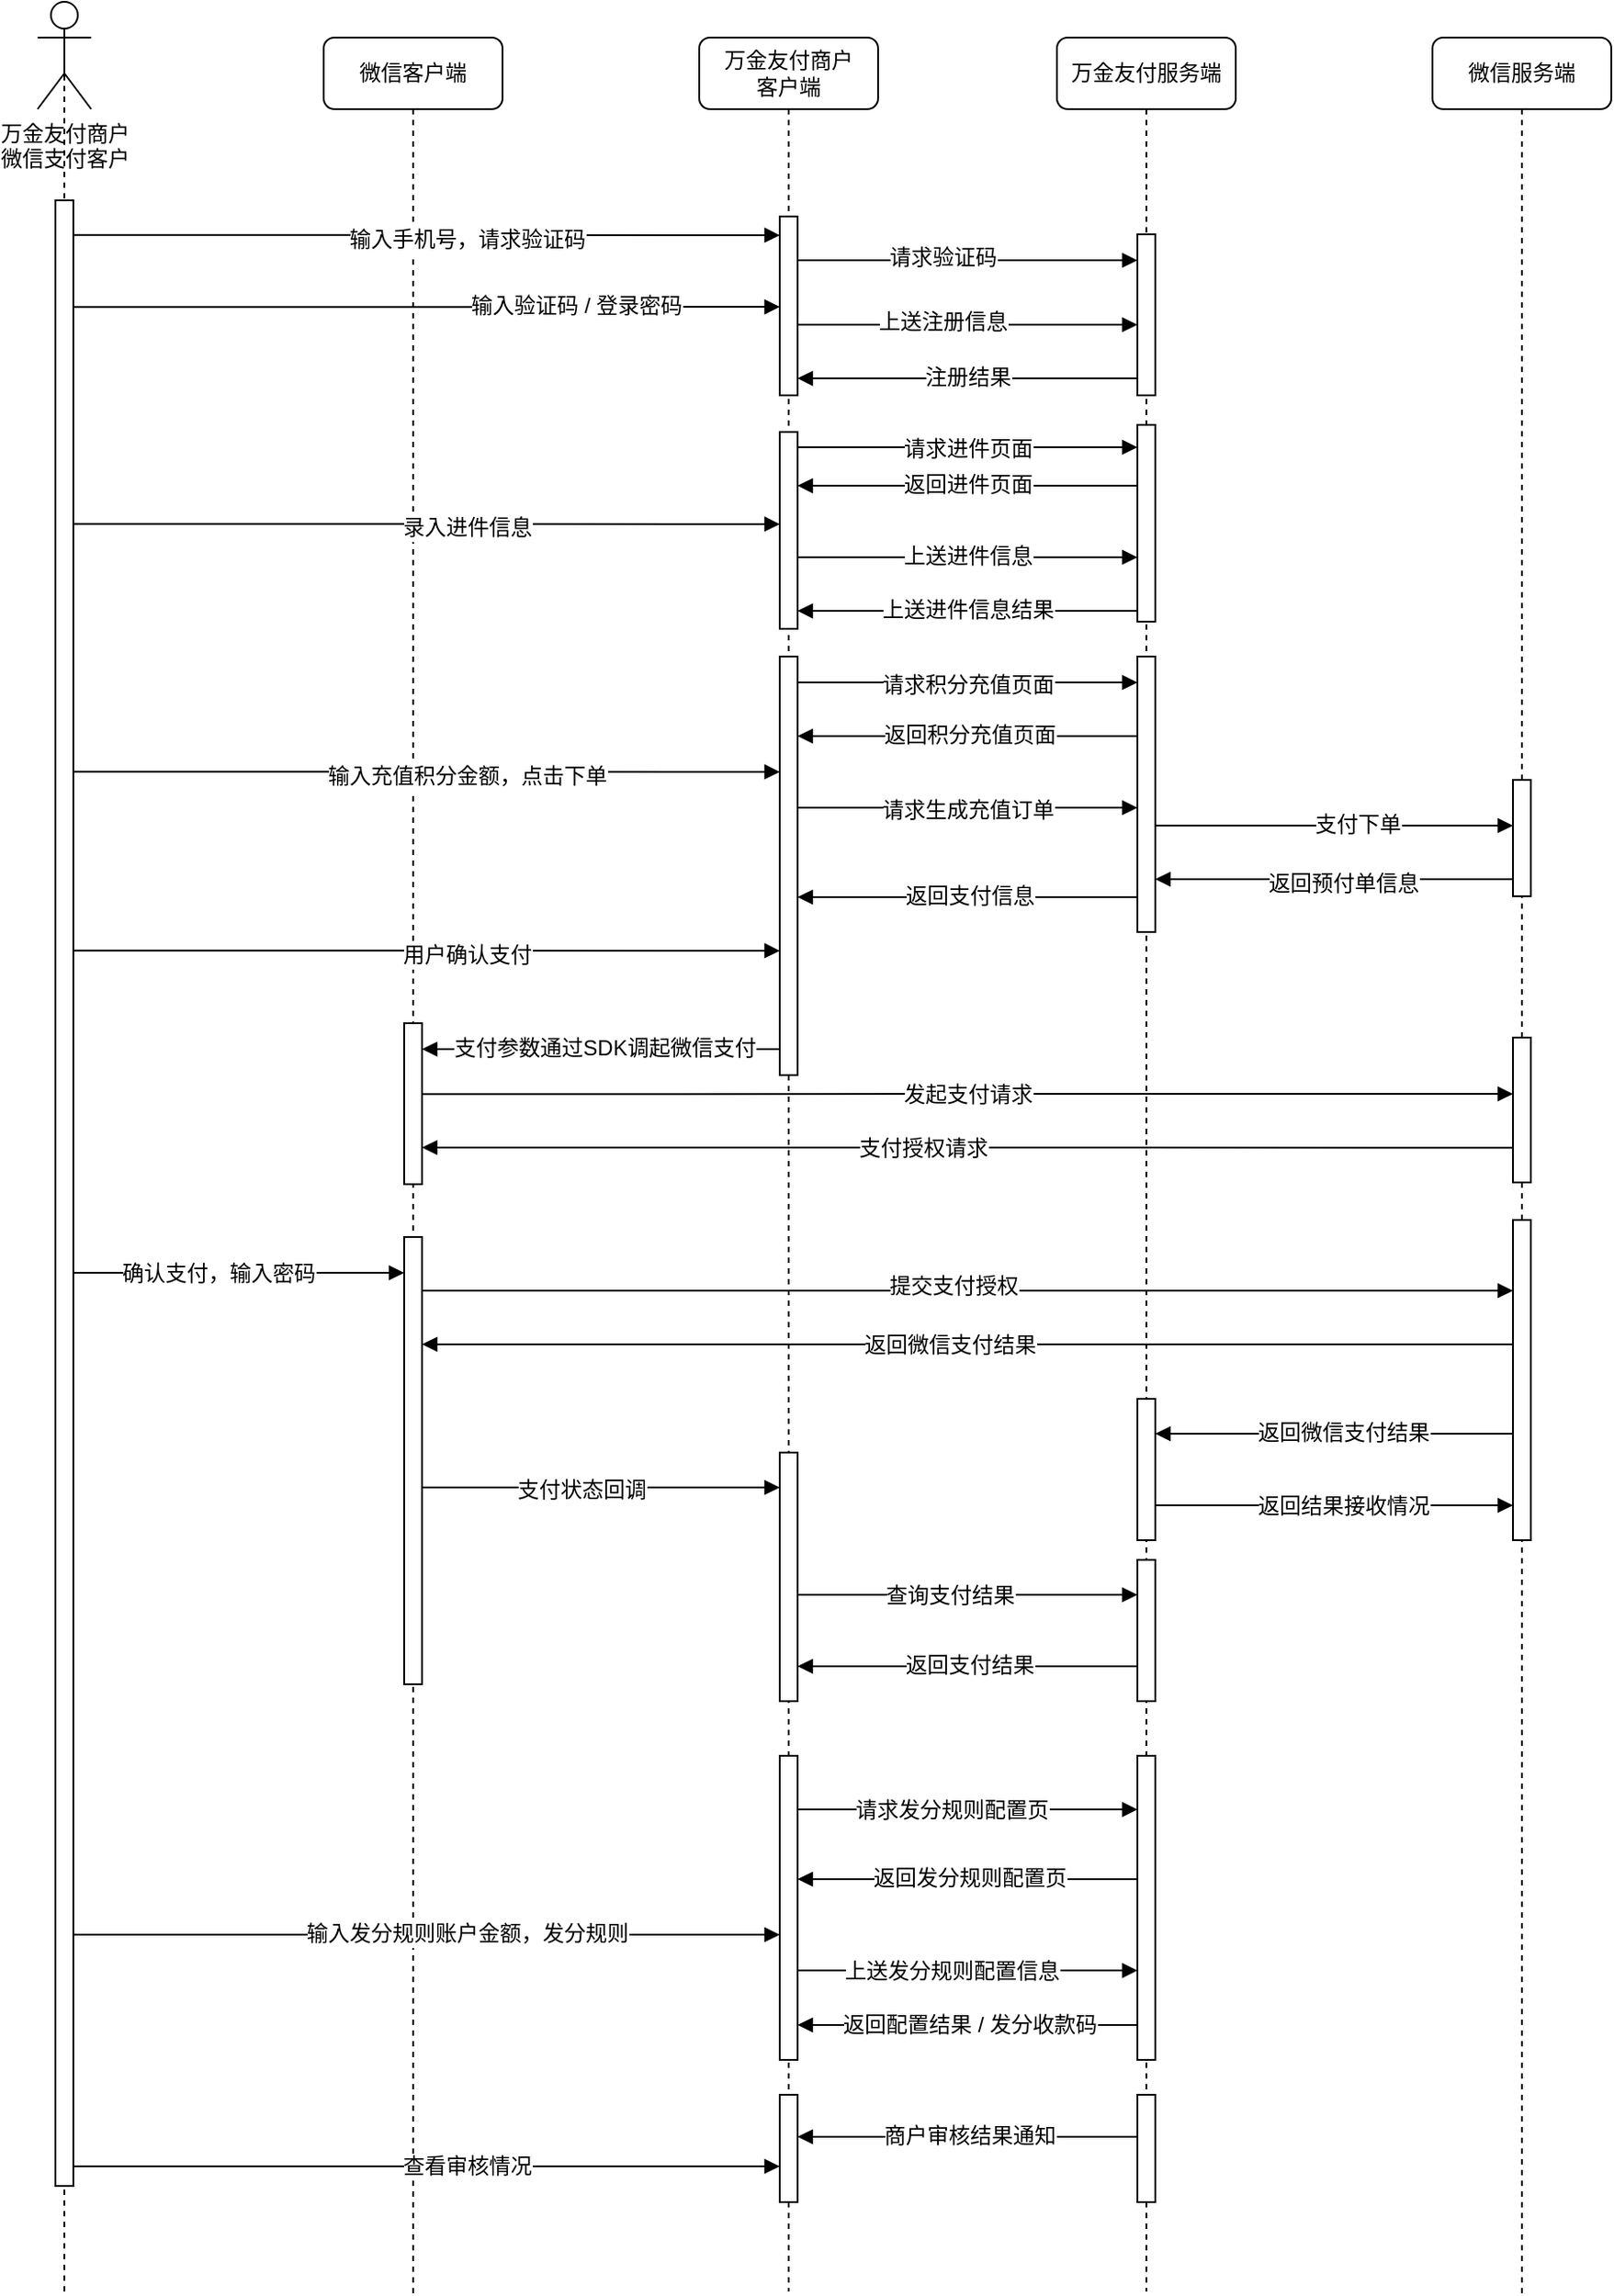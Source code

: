 <mxfile version="12.3.1" type="github" pages="4">
  <diagram name="场景1-商户开通并购分" id="13e1069c-82ec-6db2-03f1-153e76fe0fe0">
    <mxGraphModel dx="573" dy="882" grid="1" gridSize="10" guides="1" tooltips="1" connect="1" arrows="1" fold="1" page="1" pageScale="1" pageWidth="1100" pageHeight="850" background="#ffffff" math="0" shadow="0">
      <root>
        <mxCell id="0"/>
        <mxCell id="1" parent="0"/>
        <mxCell id="jX6FFc5I8VN9TsYeJxWW-1" value="万金友付服务端" style="shape=umlLifeline;perimeter=lifelinePerimeter;whiteSpace=wrap;html=1;container=1;collapsible=0;recursiveResize=0;outlineConnect=0;rounded=1;shadow=0;comic=0;labelBackgroundColor=none;strokeWidth=1;fontFamily=Verdana;fontSize=12;align=center;" vertex="1" parent="1">
          <mxGeometry x="1780" y="100" width="100" height="1260" as="geometry"/>
        </mxCell>
        <mxCell id="ohoU1M737tt2WUhFRXQZ-19" value="" style="html=1;points=[];perimeter=orthogonalPerimeter;rounded=0;shadow=0;comic=0;labelBackgroundColor=none;strokeWidth=1;fontFamily=Verdana;fontSize=12;align=center;" vertex="1" parent="jX6FFc5I8VN9TsYeJxWW-1">
          <mxGeometry x="45" y="110" width="10" height="90" as="geometry"/>
        </mxCell>
        <mxCell id="ohoU1M737tt2WUhFRXQZ-54" value="" style="html=1;points=[];perimeter=orthogonalPerimeter;rounded=0;shadow=0;comic=0;labelBackgroundColor=none;strokeWidth=1;fontFamily=Verdana;fontSize=12;align=center;" vertex="1" parent="jX6FFc5I8VN9TsYeJxWW-1">
          <mxGeometry x="45" y="346" width="10" height="154" as="geometry"/>
        </mxCell>
        <mxCell id="ohoU1M737tt2WUhFRXQZ-86" value="" style="html=1;points=[];perimeter=orthogonalPerimeter;rounded=0;shadow=0;comic=0;labelBackgroundColor=none;strokeWidth=1;fontFamily=Verdana;fontSize=12;align=center;" vertex="1" parent="jX6FFc5I8VN9TsYeJxWW-1">
          <mxGeometry x="45" y="761" width="10" height="79" as="geometry"/>
        </mxCell>
        <mxCell id="ohoU1M737tt2WUhFRXQZ-96" value="" style="html=1;points=[];perimeter=orthogonalPerimeter;rounded=0;shadow=0;comic=0;labelBackgroundColor=none;strokeWidth=1;fontFamily=Verdana;fontSize=12;align=center;" vertex="1" parent="jX6FFc5I8VN9TsYeJxWW-1">
          <mxGeometry x="45" y="851" width="10" height="79" as="geometry"/>
        </mxCell>
        <mxCell id="jX6FFc5I8VN9TsYeJxWW-5" value="微信服务端" style="shape=umlLifeline;perimeter=lifelinePerimeter;whiteSpace=wrap;html=1;container=1;collapsible=0;recursiveResize=0;outlineConnect=0;rounded=1;shadow=0;comic=0;labelBackgroundColor=none;strokeWidth=1;fontFamily=Verdana;fontSize=12;align=center;" vertex="1" parent="1">
          <mxGeometry x="1990" y="100" width="100" height="1261" as="geometry"/>
        </mxCell>
        <mxCell id="ohoU1M737tt2WUhFRXQZ-55" value="" style="html=1;points=[];perimeter=orthogonalPerimeter;rounded=0;shadow=0;comic=0;labelBackgroundColor=none;strokeWidth=1;fontFamily=Verdana;fontSize=12;align=center;" vertex="1" parent="jX6FFc5I8VN9TsYeJxWW-5">
          <mxGeometry x="45" y="415" width="10" height="65" as="geometry"/>
        </mxCell>
        <mxCell id="ohoU1M737tt2WUhFRXQZ-73" value="" style="html=1;points=[];perimeter=orthogonalPerimeter;rounded=0;shadow=0;comic=0;labelBackgroundColor=none;strokeWidth=1;fontFamily=Verdana;fontSize=12;align=center;" vertex="1" parent="jX6FFc5I8VN9TsYeJxWW-5">
          <mxGeometry x="45" y="559" width="10" height="81" as="geometry"/>
        </mxCell>
        <mxCell id="ohoU1M737tt2WUhFRXQZ-81" value="" style="html=1;points=[];perimeter=orthogonalPerimeter;rounded=0;shadow=0;comic=0;labelBackgroundColor=none;strokeWidth=1;fontFamily=Verdana;fontSize=12;align=center;" vertex="1" parent="jX6FFc5I8VN9TsYeJxWW-5">
          <mxGeometry x="45" y="661" width="10" height="179" as="geometry"/>
        </mxCell>
        <mxCell id="jX6FFc5I8VN9TsYeJxWW-8" value="微信客户端" style="shape=umlLifeline;perimeter=lifelinePerimeter;whiteSpace=wrap;html=1;container=1;collapsible=0;recursiveResize=0;outlineConnect=0;rounded=1;shadow=0;comic=0;labelBackgroundColor=none;strokeWidth=1;fontFamily=Verdana;fontSize=12;align=center;" vertex="1" parent="1">
          <mxGeometry x="1370" y="100" width="100" height="1261" as="geometry"/>
        </mxCell>
        <mxCell id="ohoU1M737tt2WUhFRXQZ-70" value="" style="html=1;points=[];perimeter=orthogonalPerimeter;rounded=0;shadow=0;comic=0;labelBackgroundColor=none;strokeWidth=1;fontFamily=Verdana;fontSize=12;align=center;" vertex="1" parent="jX6FFc5I8VN9TsYeJxWW-8">
          <mxGeometry x="45" y="551" width="10" height="90" as="geometry"/>
        </mxCell>
        <mxCell id="jX6FFc5I8VN9TsYeJxWW-15" value="万金友付商户&lt;br&gt;微信支付客户" style="shape=umlActor;verticalLabelPosition=bottom;labelBackgroundColor=#ffffff;verticalAlign=top;html=1;outlineConnect=0;" vertex="1" parent="1">
          <mxGeometry x="1210" y="80" width="30" height="60" as="geometry"/>
        </mxCell>
        <mxCell id="jX6FFc5I8VN9TsYeJxWW-16" value="" style="endArrow=none;dashed=1;html=1;strokeColor=#000000;entryX=0.5;entryY=0.5;entryDx=0;entryDy=0;entryPerimeter=0;" edge="1" parent="1" target="jX6FFc5I8VN9TsYeJxWW-15">
          <mxGeometry width="50" height="50" relative="1" as="geometry">
            <mxPoint x="1225" y="1360" as="sourcePoint"/>
            <mxPoint x="1260" y="180" as="targetPoint"/>
          </mxGeometry>
        </mxCell>
        <mxCell id="ohoU1M737tt2WUhFRXQZ-8" value="" style="edgeStyle=elbowEdgeStyle;rounded=0;orthogonalLoop=1;jettySize=auto;elbow=vertical;html=1;startArrow=none;startFill=0;endArrow=block;endFill=1;strokeColor=#000000;" edge="1" parent="1" target="ohoU1M737tt2WUhFRXQZ-7">
          <mxGeometry relative="1" as="geometry">
            <mxPoint x="1230.0" y="210.353" as="sourcePoint"/>
            <mxPoint x="1625.0" y="210.353" as="targetPoint"/>
          </mxGeometry>
        </mxCell>
        <mxCell id="ohoU1M737tt2WUhFRXQZ-10" value="输入手机号，请求验证码" style="text;html=1;align=center;verticalAlign=middle;resizable=0;points=[];;labelBackgroundColor=#ffffff;" vertex="1" connectable="0" parent="ohoU1M737tt2WUhFRXQZ-8">
          <mxGeometry x="0.105" y="-2" relative="1" as="geometry">
            <mxPoint x="1" as="offset"/>
          </mxGeometry>
        </mxCell>
        <mxCell id="ohoU1M737tt2WUhFRXQZ-23" style="edgeStyle=elbowEdgeStyle;rounded=0;orthogonalLoop=1;jettySize=auto;elbow=vertical;html=1;startArrow=none;startFill=0;endArrow=block;endFill=1;strokeColor=#000000;" edge="1" parent="1">
          <mxGeometry relative="1" as="geometry">
            <mxPoint x="1230.0" y="250.676" as="sourcePoint"/>
            <mxPoint x="1625.0" y="250.676" as="targetPoint"/>
          </mxGeometry>
        </mxCell>
        <mxCell id="ohoU1M737tt2WUhFRXQZ-24" value="输入验证码 /&amp;nbsp;登录密码" style="text;html=1;align=center;verticalAlign=middle;resizable=0;points=[];;labelBackgroundColor=#ffffff;" vertex="1" connectable="0" parent="ohoU1M737tt2WUhFRXQZ-23">
          <mxGeometry x="0.545" y="-2" relative="1" as="geometry">
            <mxPoint x="-24.5" y="-2.5" as="offset"/>
          </mxGeometry>
        </mxCell>
        <mxCell id="ohoU1M737tt2WUhFRXQZ-79" style="edgeStyle=elbowEdgeStyle;rounded=0;orthogonalLoop=1;jettySize=auto;elbow=vertical;html=1;startArrow=none;startFill=0;endArrow=block;endFill=1;strokeColor=#000000;" edge="1" parent="1" source="jX6FFc5I8VN9TsYeJxWW-17" target="ohoU1M737tt2WUhFRXQZ-78">
          <mxGeometry relative="1" as="geometry">
            <Array as="points">
              <mxPoint x="1390" y="790.5"/>
            </Array>
          </mxGeometry>
        </mxCell>
        <mxCell id="ohoU1M737tt2WUhFRXQZ-80" value="确认支付，输入密码" style="text;html=1;align=center;verticalAlign=middle;resizable=0;points=[];;labelBackgroundColor=#ffffff;" vertex="1" connectable="0" parent="ohoU1M737tt2WUhFRXQZ-79">
          <mxGeometry x="0.73" y="79" relative="1" as="geometry">
            <mxPoint x="-79" y="79" as="offset"/>
          </mxGeometry>
        </mxCell>
        <mxCell id="ohoU1M737tt2WUhFRXQZ-119" style="edgeStyle=elbowEdgeStyle;rounded=0;orthogonalLoop=1;jettySize=auto;elbow=vertical;html=1;startArrow=none;startFill=0;endArrow=block;endFill=1;strokeColor=#000000;" edge="1" parent="1">
          <mxGeometry relative="1" as="geometry">
            <mxPoint x="1230.0" y="1160.559" as="sourcePoint"/>
            <mxPoint x="1625.0" y="1160.559" as="targetPoint"/>
          </mxGeometry>
        </mxCell>
        <mxCell id="ohoU1M737tt2WUhFRXQZ-120" value="输入发分规则账户金额，发分规则" style="text;html=1;align=center;verticalAlign=middle;resizable=0;points=[];;labelBackgroundColor=#ffffff;" vertex="1" connectable="0" parent="ohoU1M737tt2WUhFRXQZ-119">
          <mxGeometry x="0.235" y="4" relative="1" as="geometry">
            <mxPoint x="-24.5" y="3.5" as="offset"/>
          </mxGeometry>
        </mxCell>
        <mxCell id="jX6FFc5I8VN9TsYeJxWW-17" value="" style="html=1;points=[];perimeter=orthogonalPerimeter;rounded=0;shadow=0;comic=0;labelBackgroundColor=none;strokeWidth=1;fontFamily=Verdana;fontSize=12;align=center;" vertex="1" parent="1">
          <mxGeometry x="1220" y="191" width="10" height="1110" as="geometry"/>
        </mxCell>
        <mxCell id="ohoU1M737tt2WUhFRXQZ-6" value="万金友付商户&lt;br&gt;客户端" style="shape=umlLifeline;perimeter=lifelinePerimeter;whiteSpace=wrap;html=1;container=1;collapsible=0;recursiveResize=0;outlineConnect=0;rounded=1;shadow=0;comic=0;labelBackgroundColor=none;strokeWidth=1;fontFamily=Verdana;fontSize=12;align=center;" vertex="1" parent="1">
          <mxGeometry x="1580" y="100" width="100" height="1260" as="geometry"/>
        </mxCell>
        <mxCell id="ohoU1M737tt2WUhFRXQZ-7" value="" style="html=1;points=[];perimeter=orthogonalPerimeter;rounded=0;shadow=0;comic=0;labelBackgroundColor=none;strokeWidth=1;fontFamily=Verdana;fontSize=12;align=center;" vertex="1" parent="ohoU1M737tt2WUhFRXQZ-6">
          <mxGeometry x="45" y="100" width="10" height="100" as="geometry"/>
        </mxCell>
        <mxCell id="ohoU1M737tt2WUhFRXQZ-67" value="" style="html=1;points=[];perimeter=orthogonalPerimeter;rounded=0;shadow=0;comic=0;labelBackgroundColor=none;strokeWidth=1;fontFamily=Verdana;fontSize=12;align=center;" vertex="1" parent="ohoU1M737tt2WUhFRXQZ-6">
          <mxGeometry x="45" y="346" width="10" height="234" as="geometry"/>
        </mxCell>
        <mxCell id="ohoU1M737tt2WUhFRXQZ-93" value="" style="html=1;points=[];perimeter=orthogonalPerimeter;rounded=0;shadow=0;comic=0;labelBackgroundColor=none;strokeWidth=1;fontFamily=Verdana;fontSize=12;align=center;" vertex="1" parent="ohoU1M737tt2WUhFRXQZ-6">
          <mxGeometry x="45" y="791" width="10" height="139" as="geometry"/>
        </mxCell>
        <mxCell id="ohoU1M737tt2WUhFRXQZ-128" value="" style="html=1;points=[];perimeter=orthogonalPerimeter;rounded=0;shadow=0;comic=0;labelBackgroundColor=none;strokeWidth=1;fontFamily=Verdana;fontSize=12;align=center;" vertex="1" parent="ohoU1M737tt2WUhFRXQZ-6">
          <mxGeometry x="45" y="1150" width="10" height="60" as="geometry"/>
        </mxCell>
        <mxCell id="ohoU1M737tt2WUhFRXQZ-20" value="" style="edgeStyle=elbowEdgeStyle;rounded=0;orthogonalLoop=1;jettySize=auto;elbow=vertical;html=1;startArrow=none;startFill=0;endArrow=block;endFill=1;strokeColor=#000000;" edge="1" parent="1">
          <mxGeometry relative="1" as="geometry">
            <mxPoint x="1635.0" y="224.5" as="sourcePoint"/>
            <mxPoint x="1825.0" y="224.5" as="targetPoint"/>
            <Array as="points">
              <mxPoint x="1770" y="224.5"/>
            </Array>
          </mxGeometry>
        </mxCell>
        <mxCell id="ohoU1M737tt2WUhFRXQZ-21" value="请求验证码" style="text;html=1;align=center;verticalAlign=middle;resizable=0;points=[];;labelBackgroundColor=#ffffff;" vertex="1" connectable="0" parent="ohoU1M737tt2WUhFRXQZ-20">
          <mxGeometry y="14" relative="1" as="geometry">
            <mxPoint x="-14" y="12" as="offset"/>
          </mxGeometry>
        </mxCell>
        <mxCell id="ohoU1M737tt2WUhFRXQZ-25" value="" style="edgeStyle=elbowEdgeStyle;rounded=0;orthogonalLoop=1;jettySize=auto;elbow=vertical;html=1;startArrow=none;startFill=0;endArrow=block;endFill=1;strokeColor=#000000;" edge="1" parent="1">
          <mxGeometry relative="1" as="geometry">
            <mxPoint x="1635.0" y="260.5" as="sourcePoint"/>
            <mxPoint x="1825.0" y="260.5" as="targetPoint"/>
          </mxGeometry>
        </mxCell>
        <mxCell id="ohoU1M737tt2WUhFRXQZ-26" value="上送注册信息" style="text;html=1;align=center;verticalAlign=middle;resizable=0;points=[];;labelBackgroundColor=#ffffff;" vertex="1" connectable="0" parent="ohoU1M737tt2WUhFRXQZ-25">
          <mxGeometry y="14" relative="1" as="geometry">
            <mxPoint x="-14" y="12" as="offset"/>
          </mxGeometry>
        </mxCell>
        <mxCell id="ohoU1M737tt2WUhFRXQZ-27" style="edgeStyle=elbowEdgeStyle;rounded=0;orthogonalLoop=1;jettySize=auto;elbow=vertical;html=1;startArrow=none;startFill=0;endArrow=block;endFill=1;strokeColor=#000000;" edge="1" parent="1">
          <mxGeometry relative="1" as="geometry">
            <mxPoint x="1825.0" y="290.559" as="sourcePoint"/>
            <mxPoint x="1635.0" y="290.559" as="targetPoint"/>
          </mxGeometry>
        </mxCell>
        <mxCell id="ohoU1M737tt2WUhFRXQZ-28" value="注册结果" style="text;html=1;align=center;verticalAlign=middle;resizable=0;points=[];;labelBackgroundColor=#ffffff;" vertex="1" connectable="0" parent="ohoU1M737tt2WUhFRXQZ-27">
          <mxGeometry x="-0.339" y="2" relative="1" as="geometry">
            <mxPoint x="-32" y="-2.5" as="offset"/>
          </mxGeometry>
        </mxCell>
        <mxCell id="ohoU1M737tt2WUhFRXQZ-31" value="" style="edgeStyle=elbowEdgeStyle;rounded=0;orthogonalLoop=1;jettySize=auto;elbow=vertical;html=1;startArrow=none;startFill=0;endArrow=block;endFill=1;strokeColor=#000000;" edge="1" parent="1">
          <mxGeometry relative="1" as="geometry">
            <mxPoint x="1635.0" y="329" as="sourcePoint"/>
            <mxPoint x="1825.0" y="329" as="targetPoint"/>
            <Array as="points">
              <mxPoint x="1770" y="329"/>
            </Array>
          </mxGeometry>
        </mxCell>
        <mxCell id="ohoU1M737tt2WUhFRXQZ-32" value="请求进件页面" style="text;html=1;align=center;verticalAlign=middle;resizable=0;points=[];;labelBackgroundColor=#ffffff;" vertex="1" connectable="0" parent="ohoU1M737tt2WUhFRXQZ-31">
          <mxGeometry y="14" relative="1" as="geometry">
            <mxPoint x="-0.5" y="15" as="offset"/>
          </mxGeometry>
        </mxCell>
        <mxCell id="ohoU1M737tt2WUhFRXQZ-33" value="" style="edgeStyle=elbowEdgeStyle;rounded=0;orthogonalLoop=1;jettySize=auto;elbow=vertical;html=1;startArrow=none;startFill=0;endArrow=block;endFill=1;strokeColor=#000000;" edge="1" parent="1">
          <mxGeometry relative="1" as="geometry">
            <mxPoint x="1230.0" y="371.853" as="sourcePoint"/>
            <mxPoint x="1625.0" y="371.765" as="targetPoint"/>
          </mxGeometry>
        </mxCell>
        <mxCell id="ohoU1M737tt2WUhFRXQZ-34" value="录入进件信息" style="text;html=1;align=center;verticalAlign=middle;resizable=0;points=[];;labelBackgroundColor=#ffffff;" vertex="1" connectable="0" parent="ohoU1M737tt2WUhFRXQZ-33">
          <mxGeometry x="0.105" y="-2" relative="1" as="geometry">
            <mxPoint x="1" as="offset"/>
          </mxGeometry>
        </mxCell>
        <mxCell id="ohoU1M737tt2WUhFRXQZ-35" value="" style="edgeStyle=elbowEdgeStyle;rounded=0;orthogonalLoop=1;jettySize=auto;elbow=vertical;html=1;startArrow=none;startFill=0;endArrow=block;endFill=1;strokeColor=#000000;" edge="1" parent="1">
          <mxGeometry relative="1" as="geometry">
            <mxPoint x="1635.0" y="390.5" as="sourcePoint"/>
            <mxPoint x="1825.0" y="390.5" as="targetPoint"/>
          </mxGeometry>
        </mxCell>
        <mxCell id="ohoU1M737tt2WUhFRXQZ-36" value="上送进件信息" style="text;html=1;align=center;verticalAlign=middle;resizable=0;points=[];;labelBackgroundColor=#ffffff;" vertex="1" connectable="0" parent="ohoU1M737tt2WUhFRXQZ-35">
          <mxGeometry y="14" relative="1" as="geometry">
            <mxPoint y="13.5" as="offset"/>
          </mxGeometry>
        </mxCell>
        <mxCell id="ohoU1M737tt2WUhFRXQZ-40" style="edgeStyle=elbowEdgeStyle;rounded=0;orthogonalLoop=1;jettySize=auto;elbow=vertical;html=1;startArrow=none;startFill=0;endArrow=block;endFill=1;strokeColor=#000000;" edge="1" parent="1">
          <mxGeometry relative="1" as="geometry">
            <mxPoint x="1825.0" y="420.559" as="sourcePoint"/>
            <mxPoint x="1635.0" y="420.559" as="targetPoint"/>
          </mxGeometry>
        </mxCell>
        <mxCell id="ohoU1M737tt2WUhFRXQZ-41" value="上送进件信息结果" style="text;html=1;align=center;verticalAlign=middle;resizable=0;points=[];;labelBackgroundColor=#ffffff;" vertex="1" connectable="0" parent="ohoU1M737tt2WUhFRXQZ-40">
          <mxGeometry x="-0.339" y="2" relative="1" as="geometry">
            <mxPoint x="-32" y="-3" as="offset"/>
          </mxGeometry>
        </mxCell>
        <mxCell id="ohoU1M737tt2WUhFRXQZ-43" value="" style="edgeStyle=elbowEdgeStyle;rounded=0;orthogonalLoop=1;jettySize=auto;elbow=vertical;html=1;startArrow=none;startFill=0;endArrow=block;endFill=1;strokeColor=#000000;" edge="1" parent="1">
          <mxGeometry relative="1" as="geometry">
            <mxPoint x="1635.0" y="460.5" as="sourcePoint"/>
            <mxPoint x="1825.0" y="460.5" as="targetPoint"/>
            <Array as="points">
              <mxPoint x="1770" y="460.5"/>
            </Array>
          </mxGeometry>
        </mxCell>
        <mxCell id="ohoU1M737tt2WUhFRXQZ-44" value="请求积分充值页面" style="text;html=1;align=center;verticalAlign=middle;resizable=0;points=[];;labelBackgroundColor=#ffffff;" vertex="1" connectable="0" parent="ohoU1M737tt2WUhFRXQZ-43">
          <mxGeometry y="14" relative="1" as="geometry">
            <mxPoint x="-0.5" y="15" as="offset"/>
          </mxGeometry>
        </mxCell>
        <mxCell id="ohoU1M737tt2WUhFRXQZ-47" value="" style="edgeStyle=elbowEdgeStyle;rounded=0;orthogonalLoop=1;jettySize=auto;elbow=vertical;html=1;startArrow=none;startFill=0;endArrow=block;endFill=1;strokeColor=#000000;" edge="1" parent="1">
          <mxGeometry relative="1" as="geometry">
            <mxPoint x="1230.0" y="510.353" as="sourcePoint"/>
            <mxPoint x="1625.0" y="510.265" as="targetPoint"/>
          </mxGeometry>
        </mxCell>
        <mxCell id="ohoU1M737tt2WUhFRXQZ-48" value="输入充值积分金额，点击下单" style="text;html=1;align=center;verticalAlign=middle;resizable=0;points=[];;labelBackgroundColor=#ffffff;" vertex="1" connectable="0" parent="ohoU1M737tt2WUhFRXQZ-47">
          <mxGeometry x="0.105" y="-2" relative="1" as="geometry">
            <mxPoint x="1" as="offset"/>
          </mxGeometry>
        </mxCell>
        <mxCell id="ohoU1M737tt2WUhFRXQZ-51" value="" style="edgeStyle=elbowEdgeStyle;rounded=0;orthogonalLoop=1;jettySize=auto;elbow=vertical;html=1;startArrow=none;startFill=0;endArrow=block;endFill=1;strokeColor=#000000;" edge="1" parent="1">
          <mxGeometry relative="1" as="geometry">
            <mxPoint x="1635.0" y="530.5" as="sourcePoint"/>
            <mxPoint x="1825.0" y="530.5" as="targetPoint"/>
            <Array as="points">
              <mxPoint x="1770" y="530.5"/>
            </Array>
          </mxGeometry>
        </mxCell>
        <mxCell id="ohoU1M737tt2WUhFRXQZ-52" value="请求生成充值订单" style="text;html=1;align=center;verticalAlign=middle;resizable=0;points=[];;labelBackgroundColor=#ffffff;" vertex="1" connectable="0" parent="ohoU1M737tt2WUhFRXQZ-51">
          <mxGeometry y="14" relative="1" as="geometry">
            <mxPoint x="-0.5" y="15" as="offset"/>
          </mxGeometry>
        </mxCell>
        <mxCell id="ohoU1M737tt2WUhFRXQZ-53" value="" style="html=1;points=[];perimeter=orthogonalPerimeter;rounded=0;shadow=0;comic=0;labelBackgroundColor=none;strokeWidth=1;fontFamily=Verdana;fontSize=12;align=center;" vertex="1" parent="1">
          <mxGeometry x="1825" y="316.5" width="10" height="110" as="geometry"/>
        </mxCell>
        <mxCell id="ohoU1M737tt2WUhFRXQZ-56" value="" style="edgeStyle=elbowEdgeStyle;rounded=0;orthogonalLoop=1;jettySize=auto;elbow=vertical;html=1;startArrow=none;startFill=0;endArrow=block;endFill=1;strokeColor=#000000;" edge="1" parent="1">
          <mxGeometry relative="1" as="geometry">
            <mxPoint x="1835.0" y="540.5" as="sourcePoint"/>
            <mxPoint x="2035.0" y="540.5" as="targetPoint"/>
            <Array as="points">
              <mxPoint x="1920" y="540.5"/>
              <mxPoint x="1960" y="490.5"/>
            </Array>
          </mxGeometry>
        </mxCell>
        <mxCell id="ohoU1M737tt2WUhFRXQZ-57" value="支付下单" style="text;html=1;align=center;verticalAlign=middle;resizable=0;points=[];;labelBackgroundColor=#ffffff;" vertex="1" connectable="0" parent="ohoU1M737tt2WUhFRXQZ-56">
          <mxGeometry x="0.132" y="1" relative="1" as="geometry">
            <mxPoint as="offset"/>
          </mxGeometry>
        </mxCell>
        <mxCell id="ohoU1M737tt2WUhFRXQZ-59" style="edgeStyle=elbowEdgeStyle;rounded=0;orthogonalLoop=1;jettySize=auto;elbow=vertical;html=1;startArrow=none;startFill=0;endArrow=block;endFill=1;strokeColor=#000000;" edge="1" parent="1">
          <mxGeometry relative="1" as="geometry">
            <mxPoint x="2035.0" y="570.441" as="sourcePoint"/>
            <mxPoint x="1835.0" y="570.441" as="targetPoint"/>
          </mxGeometry>
        </mxCell>
        <mxCell id="ohoU1M737tt2WUhFRXQZ-60" value="返回预付单信息" style="text;html=1;align=center;verticalAlign=middle;resizable=0;points=[];;labelBackgroundColor=#ffffff;" vertex="1" connectable="0" parent="ohoU1M737tt2WUhFRXQZ-59">
          <mxGeometry x="0.361" y="1" relative="1" as="geometry">
            <mxPoint x="41" y="1" as="offset"/>
          </mxGeometry>
        </mxCell>
        <mxCell id="ohoU1M737tt2WUhFRXQZ-63" style="edgeStyle=elbowEdgeStyle;rounded=0;orthogonalLoop=1;jettySize=auto;elbow=vertical;html=1;startArrow=none;startFill=0;endArrow=block;endFill=1;strokeColor=#000000;" edge="1" parent="1">
          <mxGeometry relative="1" as="geometry">
            <mxPoint x="1825.0" y="580.529" as="sourcePoint"/>
            <mxPoint x="1635.0" y="580.529" as="targetPoint"/>
          </mxGeometry>
        </mxCell>
        <mxCell id="ohoU1M737tt2WUhFRXQZ-64" value="返回支付信息" style="text;html=1;align=center;verticalAlign=middle;resizable=0;points=[];;labelBackgroundColor=#ffffff;" vertex="1" connectable="0" parent="ohoU1M737tt2WUhFRXQZ-63">
          <mxGeometry x="-0.228" y="-1" relative="1" as="geometry">
            <mxPoint x="-21" y="0.5" as="offset"/>
          </mxGeometry>
        </mxCell>
        <mxCell id="ohoU1M737tt2WUhFRXQZ-66" value="" style="html=1;points=[];perimeter=orthogonalPerimeter;rounded=0;shadow=0;comic=0;labelBackgroundColor=none;strokeWidth=1;fontFamily=Verdana;fontSize=12;align=center;" vertex="1" parent="1">
          <mxGeometry x="1625" y="320.5" width="10" height="110" as="geometry"/>
        </mxCell>
        <mxCell id="ohoU1M737tt2WUhFRXQZ-68" value="" style="edgeStyle=elbowEdgeStyle;rounded=0;orthogonalLoop=1;jettySize=auto;elbow=vertical;html=1;startArrow=none;startFill=0;endArrow=block;endFill=1;strokeColor=#000000;" edge="1" parent="1">
          <mxGeometry relative="1" as="geometry">
            <mxPoint x="1230.0" y="610.353" as="sourcePoint"/>
            <mxPoint x="1625.0" y="610.265" as="targetPoint"/>
          </mxGeometry>
        </mxCell>
        <mxCell id="ohoU1M737tt2WUhFRXQZ-69" value="用户确认支付" style="text;html=1;align=center;verticalAlign=middle;resizable=0;points=[];;labelBackgroundColor=#ffffff;" vertex="1" connectable="0" parent="ohoU1M737tt2WUhFRXQZ-68">
          <mxGeometry x="0.105" y="-2" relative="1" as="geometry">
            <mxPoint x="1" as="offset"/>
          </mxGeometry>
        </mxCell>
        <mxCell id="ohoU1M737tt2WUhFRXQZ-71" style="edgeStyle=elbowEdgeStyle;rounded=0;orthogonalLoop=1;jettySize=auto;elbow=vertical;html=1;startArrow=none;startFill=0;endArrow=block;endFill=1;strokeColor=#000000;" edge="1" parent="1" source="ohoU1M737tt2WUhFRXQZ-67" target="ohoU1M737tt2WUhFRXQZ-70">
          <mxGeometry relative="1" as="geometry">
            <mxPoint x="1600" y="670.5" as="sourcePoint"/>
            <mxPoint x="1435.0" y="670.529" as="targetPoint"/>
          </mxGeometry>
        </mxCell>
        <mxCell id="ohoU1M737tt2WUhFRXQZ-72" value="支付参数通过SDK调起微信支付" style="text;html=1;align=center;verticalAlign=middle;resizable=0;points=[];;labelBackgroundColor=#ffffff;" vertex="1" connectable="0" parent="ohoU1M737tt2WUhFRXQZ-71">
          <mxGeometry x="-0.228" y="-1" relative="1" as="geometry">
            <mxPoint x="-21" y="0.5" as="offset"/>
          </mxGeometry>
        </mxCell>
        <mxCell id="ohoU1M737tt2WUhFRXQZ-74" style="edgeStyle=elbowEdgeStyle;rounded=0;orthogonalLoop=1;jettySize=auto;elbow=vertical;html=1;startArrow=none;startFill=0;endArrow=block;endFill=1;strokeColor=#000000;" edge="1" parent="1">
          <mxGeometry relative="1" as="geometry">
            <mxPoint x="1425.0" y="690.588" as="sourcePoint"/>
            <mxPoint x="2035.0" y="690.588" as="targetPoint"/>
          </mxGeometry>
        </mxCell>
        <mxCell id="ohoU1M737tt2WUhFRXQZ-75" value="发起支付请求" style="text;html=1;align=center;verticalAlign=middle;resizable=0;points=[];;labelBackgroundColor=#ffffff;" vertex="1" connectable="0" parent="ohoU1M737tt2WUhFRXQZ-74">
          <mxGeometry x="0.148" y="1" relative="1" as="geometry">
            <mxPoint x="-45.5" y="1" as="offset"/>
          </mxGeometry>
        </mxCell>
        <mxCell id="ohoU1M737tt2WUhFRXQZ-76" style="edgeStyle=elbowEdgeStyle;rounded=0;orthogonalLoop=1;jettySize=auto;elbow=vertical;html=1;startArrow=none;startFill=0;endArrow=block;endFill=1;strokeColor=#000000;" edge="1" parent="1">
          <mxGeometry relative="1" as="geometry">
            <mxPoint x="2035.0" y="720.588" as="sourcePoint"/>
            <mxPoint x="1425.0" y="720.588" as="targetPoint"/>
          </mxGeometry>
        </mxCell>
        <mxCell id="ohoU1M737tt2WUhFRXQZ-77" value="支付授权请求" style="text;html=1;align=center;verticalAlign=middle;resizable=0;points=[];;labelBackgroundColor=#ffffff;" vertex="1" connectable="0" parent="ohoU1M737tt2WUhFRXQZ-76">
          <mxGeometry x="0.083" relative="1" as="geometry">
            <mxPoint as="offset"/>
          </mxGeometry>
        </mxCell>
        <mxCell id="ohoU1M737tt2WUhFRXQZ-82" style="edgeStyle=elbowEdgeStyle;rounded=0;orthogonalLoop=1;jettySize=auto;elbow=vertical;html=1;startArrow=none;startFill=0;endArrow=block;endFill=1;strokeColor=#000000;" edge="1" parent="1" source="ohoU1M737tt2WUhFRXQZ-78" target="ohoU1M737tt2WUhFRXQZ-81">
          <mxGeometry relative="1" as="geometry">
            <Array as="points">
              <mxPoint x="1960" y="800.5"/>
            </Array>
          </mxGeometry>
        </mxCell>
        <mxCell id="ohoU1M737tt2WUhFRXQZ-83" value="提交支付授权" style="text;html=1;align=center;verticalAlign=middle;resizable=0;points=[];;labelBackgroundColor=#ffffff;" vertex="1" connectable="0" parent="ohoU1M737tt2WUhFRXQZ-82">
          <mxGeometry x="0.754" y="238" relative="1" as="geometry">
            <mxPoint x="-238" y="235" as="offset"/>
          </mxGeometry>
        </mxCell>
        <mxCell id="ohoU1M737tt2WUhFRXQZ-94" style="edgeStyle=elbowEdgeStyle;rounded=0;orthogonalLoop=1;jettySize=auto;elbow=vertical;html=1;startArrow=none;startFill=0;endArrow=block;endFill=1;strokeColor=#000000;" edge="1" parent="1" target="ohoU1M737tt2WUhFRXQZ-93">
          <mxGeometry relative="1" as="geometry">
            <mxPoint x="1425.0" y="900.353" as="sourcePoint"/>
            <mxPoint x="1625.0" y="900.353" as="targetPoint"/>
            <Array as="points">
              <mxPoint x="1590" y="910.5"/>
            </Array>
          </mxGeometry>
        </mxCell>
        <mxCell id="ohoU1M737tt2WUhFRXQZ-95" value="支付状态回调" style="text;html=1;align=center;verticalAlign=middle;resizable=0;points=[];;labelBackgroundColor=#ffffff;" vertex="1" connectable="0" parent="ohoU1M737tt2WUhFRXQZ-94">
          <mxGeometry x="-0.274" y="-2" relative="1" as="geometry">
            <mxPoint x="22.5" y="-1" as="offset"/>
          </mxGeometry>
        </mxCell>
        <mxCell id="ohoU1M737tt2WUhFRXQZ-78" value="" style="html=1;points=[];perimeter=orthogonalPerimeter;rounded=0;shadow=0;comic=0;labelBackgroundColor=none;strokeWidth=1;fontFamily=Verdana;fontSize=12;align=center;" vertex="1" parent="1">
          <mxGeometry x="1415" y="770.5" width="10" height="250" as="geometry"/>
        </mxCell>
        <mxCell id="ohoU1M737tt2WUhFRXQZ-84" style="edgeStyle=elbowEdgeStyle;rounded=0;orthogonalLoop=1;jettySize=auto;elbow=vertical;html=1;startArrow=none;startFill=0;endArrow=block;endFill=1;strokeColor=#000000;" edge="1" parent="1">
          <mxGeometry relative="1" as="geometry">
            <mxPoint x="2035.0" y="830.471" as="sourcePoint"/>
            <mxPoint x="1425.0" y="830.471" as="targetPoint"/>
          </mxGeometry>
        </mxCell>
        <mxCell id="ohoU1M737tt2WUhFRXQZ-85" value="返回微信支付结果" style="text;html=1;align=center;verticalAlign=middle;resizable=0;points=[];;labelBackgroundColor=#ffffff;" vertex="1" connectable="0" parent="ohoU1M737tt2WUhFRXQZ-84">
          <mxGeometry x="0.129" relative="1" as="geometry">
            <mxPoint x="29.5" as="offset"/>
          </mxGeometry>
        </mxCell>
        <mxCell id="ohoU1M737tt2WUhFRXQZ-87" style="edgeStyle=elbowEdgeStyle;rounded=0;orthogonalLoop=1;jettySize=auto;elbow=vertical;html=1;startArrow=none;startFill=0;endArrow=block;endFill=1;strokeColor=#000000;" edge="1" parent="1">
          <mxGeometry relative="1" as="geometry">
            <mxPoint x="2035.0" y="880.471" as="sourcePoint"/>
            <mxPoint x="1835.0" y="880.471" as="targetPoint"/>
          </mxGeometry>
        </mxCell>
        <mxCell id="ohoU1M737tt2WUhFRXQZ-88" value="返回微信支付结果" style="text;html=1;align=center;verticalAlign=middle;resizable=0;points=[];;labelBackgroundColor=#ffffff;" vertex="1" connectable="0" parent="ohoU1M737tt2WUhFRXQZ-87">
          <mxGeometry x="0.197" y="1" relative="1" as="geometry">
            <mxPoint x="24.5" y="-1.5" as="offset"/>
          </mxGeometry>
        </mxCell>
        <mxCell id="ohoU1M737tt2WUhFRXQZ-89" value="" style="edgeStyle=elbowEdgeStyle;rounded=0;orthogonalLoop=1;jettySize=auto;elbow=vertical;html=1;startArrow=none;startFill=0;endArrow=block;endFill=1;strokeColor=#000000;" edge="1" parent="1">
          <mxGeometry relative="1" as="geometry">
            <mxPoint x="1835.0" y="920.5" as="sourcePoint"/>
            <mxPoint x="2035.0" y="920.5" as="targetPoint"/>
            <Array as="points">
              <mxPoint x="1920" y="920.5"/>
              <mxPoint x="1960" y="870.5"/>
            </Array>
          </mxGeometry>
        </mxCell>
        <mxCell id="ohoU1M737tt2WUhFRXQZ-90" value="返回结果接收情况" style="text;html=1;align=center;verticalAlign=middle;resizable=0;points=[];;labelBackgroundColor=#ffffff;" vertex="1" connectable="0" parent="ohoU1M737tt2WUhFRXQZ-89">
          <mxGeometry x="0.132" y="1" relative="1" as="geometry">
            <mxPoint x="-8" y="1" as="offset"/>
          </mxGeometry>
        </mxCell>
        <mxCell id="ohoU1M737tt2WUhFRXQZ-98" style="edgeStyle=elbowEdgeStyle;rounded=0;orthogonalLoop=1;jettySize=auto;elbow=vertical;html=1;startArrow=none;startFill=0;endArrow=block;endFill=1;strokeColor=#000000;" edge="1" parent="1" source="ohoU1M737tt2WUhFRXQZ-93" target="ohoU1M737tt2WUhFRXQZ-96">
          <mxGeometry relative="1" as="geometry">
            <Array as="points">
              <mxPoint x="1800" y="970.5"/>
            </Array>
          </mxGeometry>
        </mxCell>
        <mxCell id="ohoU1M737tt2WUhFRXQZ-99" value="查询支付结果" style="text;html=1;align=center;verticalAlign=middle;resizable=0;points=[];;labelBackgroundColor=#ffffff;" vertex="1" connectable="0" parent="ohoU1M737tt2WUhFRXQZ-98">
          <mxGeometry x="-0.23" y="1" relative="1" as="geometry">
            <mxPoint x="12" y="1" as="offset"/>
          </mxGeometry>
        </mxCell>
        <mxCell id="ohoU1M737tt2WUhFRXQZ-100" style="edgeStyle=elbowEdgeStyle;rounded=0;orthogonalLoop=1;jettySize=auto;elbow=vertical;html=1;startArrow=none;startFill=0;endArrow=block;endFill=1;strokeColor=#000000;" edge="1" parent="1">
          <mxGeometry relative="1" as="geometry">
            <mxPoint x="1825.0" y="1010.529" as="sourcePoint"/>
            <mxPoint x="1635.0" y="1010.529" as="targetPoint"/>
          </mxGeometry>
        </mxCell>
        <mxCell id="ohoU1M737tt2WUhFRXQZ-101" value="返回支付结果" style="text;html=1;align=center;verticalAlign=middle;resizable=0;points=[];;labelBackgroundColor=#ffffff;" vertex="1" connectable="0" parent="ohoU1M737tt2WUhFRXQZ-100">
          <mxGeometry x="-0.228" y="-1" relative="1" as="geometry">
            <mxPoint x="-21" y="0.5" as="offset"/>
          </mxGeometry>
        </mxCell>
        <mxCell id="ohoU1M737tt2WUhFRXQZ-109" style="edgeStyle=elbowEdgeStyle;rounded=0;orthogonalLoop=1;jettySize=auto;elbow=vertical;html=1;startArrow=none;startFill=0;endArrow=block;endFill=1;strokeColor=#000000;" edge="1" parent="1">
          <mxGeometry relative="1" as="geometry">
            <mxPoint x="1635.0" y="1090.559" as="sourcePoint"/>
            <mxPoint x="1825.0" y="1090.559" as="targetPoint"/>
          </mxGeometry>
        </mxCell>
        <mxCell id="ohoU1M737tt2WUhFRXQZ-110" value="请求发分规则配置页" style="text;html=1;align=center;verticalAlign=middle;resizable=0;points=[];;labelBackgroundColor=#ffffff;" vertex="1" connectable="0" parent="ohoU1M737tt2WUhFRXQZ-109">
          <mxGeometry x="-0.291" y="-1" relative="1" as="geometry">
            <mxPoint x="18" y="-1" as="offset"/>
          </mxGeometry>
        </mxCell>
        <mxCell id="ohoU1M737tt2WUhFRXQZ-107" value="" style="html=1;points=[];perimeter=orthogonalPerimeter;rounded=0;shadow=0;comic=0;labelBackgroundColor=none;strokeWidth=1;fontFamily=Verdana;fontSize=12;align=center;" vertex="1" parent="1">
          <mxGeometry x="1625" y="1060.5" width="10" height="170" as="geometry"/>
        </mxCell>
        <mxCell id="ohoU1M737tt2WUhFRXQZ-108" value="" style="html=1;points=[];perimeter=orthogonalPerimeter;rounded=0;shadow=0;comic=0;labelBackgroundColor=none;strokeWidth=1;fontFamily=Verdana;fontSize=12;align=center;" vertex="1" parent="1">
          <mxGeometry x="1825" y="1060.5" width="10" height="170" as="geometry"/>
        </mxCell>
        <mxCell id="ohoU1M737tt2WUhFRXQZ-111" style="edgeStyle=elbowEdgeStyle;rounded=0;orthogonalLoop=1;jettySize=auto;elbow=vertical;html=1;startArrow=none;startFill=0;endArrow=block;endFill=1;strokeColor=#000000;" edge="1" parent="1">
          <mxGeometry relative="1" as="geometry">
            <mxPoint x="1825.0" y="1129.529" as="sourcePoint"/>
            <mxPoint x="1635.0" y="1129.529" as="targetPoint"/>
          </mxGeometry>
        </mxCell>
        <mxCell id="ohoU1M737tt2WUhFRXQZ-112" value="返回发分规则配置页" style="text;html=1;align=center;verticalAlign=middle;resizable=0;points=[];;labelBackgroundColor=#ffffff;" vertex="1" connectable="0" parent="ohoU1M737tt2WUhFRXQZ-111">
          <mxGeometry x="-0.228" y="-1" relative="1" as="geometry">
            <mxPoint x="-21" y="0.5" as="offset"/>
          </mxGeometry>
        </mxCell>
        <mxCell id="ohoU1M737tt2WUhFRXQZ-113" style="edgeStyle=elbowEdgeStyle;rounded=0;orthogonalLoop=1;jettySize=auto;elbow=vertical;html=1;startArrow=none;startFill=0;endArrow=block;endFill=1;strokeColor=#000000;" edge="1" parent="1">
          <mxGeometry relative="1" as="geometry">
            <mxPoint x="1825.0" y="350.559" as="sourcePoint"/>
            <mxPoint x="1635.0" y="350.559" as="targetPoint"/>
          </mxGeometry>
        </mxCell>
        <mxCell id="ohoU1M737tt2WUhFRXQZ-114" value="返回进件页面" style="text;html=1;align=center;verticalAlign=middle;resizable=0;points=[];;labelBackgroundColor=#ffffff;" vertex="1" connectable="0" parent="ohoU1M737tt2WUhFRXQZ-113">
          <mxGeometry x="-0.339" y="2" relative="1" as="geometry">
            <mxPoint x="-32" y="-3" as="offset"/>
          </mxGeometry>
        </mxCell>
        <mxCell id="ohoU1M737tt2WUhFRXQZ-117" style="edgeStyle=elbowEdgeStyle;rounded=0;orthogonalLoop=1;jettySize=auto;elbow=vertical;html=1;startArrow=none;startFill=0;endArrow=block;endFill=1;strokeColor=#000000;" edge="1" parent="1">
          <mxGeometry relative="1" as="geometry">
            <mxPoint x="1825.0" y="490.529" as="sourcePoint"/>
            <mxPoint x="1635.0" y="490.529" as="targetPoint"/>
          </mxGeometry>
        </mxCell>
        <mxCell id="ohoU1M737tt2WUhFRXQZ-118" value="返回积分充值页面" style="text;html=1;align=center;verticalAlign=middle;resizable=0;points=[];;labelBackgroundColor=#ffffff;" vertex="1" connectable="0" parent="ohoU1M737tt2WUhFRXQZ-117">
          <mxGeometry x="-0.228" y="-1" relative="1" as="geometry">
            <mxPoint x="-21" y="0.5" as="offset"/>
          </mxGeometry>
        </mxCell>
        <mxCell id="ohoU1M737tt2WUhFRXQZ-121" style="edgeStyle=elbowEdgeStyle;rounded=0;orthogonalLoop=1;jettySize=auto;elbow=vertical;html=1;startArrow=none;startFill=0;endArrow=block;endFill=1;strokeColor=#000000;" edge="1" parent="1">
          <mxGeometry relative="1" as="geometry">
            <mxPoint x="1635.0" y="1180.559" as="sourcePoint"/>
            <mxPoint x="1825.0" y="1180.559" as="targetPoint"/>
          </mxGeometry>
        </mxCell>
        <mxCell id="ohoU1M737tt2WUhFRXQZ-122" value="上送发分规则配置信息" style="text;html=1;align=center;verticalAlign=middle;resizable=0;points=[];;labelBackgroundColor=#ffffff;" vertex="1" connectable="0" parent="ohoU1M737tt2WUhFRXQZ-121">
          <mxGeometry x="-0.291" y="-1" relative="1" as="geometry">
            <mxPoint x="18" y="-1" as="offset"/>
          </mxGeometry>
        </mxCell>
        <mxCell id="ohoU1M737tt2WUhFRXQZ-123" style="edgeStyle=elbowEdgeStyle;rounded=0;orthogonalLoop=1;jettySize=auto;elbow=vertical;html=1;startArrow=none;startFill=0;endArrow=block;endFill=1;strokeColor=#000000;" edge="1" parent="1">
          <mxGeometry relative="1" as="geometry">
            <mxPoint x="1825.0" y="1211.029" as="sourcePoint"/>
            <mxPoint x="1635.0" y="1211.029" as="targetPoint"/>
          </mxGeometry>
        </mxCell>
        <mxCell id="ohoU1M737tt2WUhFRXQZ-124" value="返回配置结果 /&amp;nbsp;发分收款码" style="text;html=1;align=center;verticalAlign=middle;resizable=0;points=[];;labelBackgroundColor=#ffffff;" vertex="1" connectable="0" parent="ohoU1M737tt2WUhFRXQZ-123">
          <mxGeometry x="-0.228" y="-1" relative="1" as="geometry">
            <mxPoint x="-21" y="0.5" as="offset"/>
          </mxGeometry>
        </mxCell>
        <mxCell id="ohoU1M737tt2WUhFRXQZ-125" value="" style="html=1;points=[];perimeter=orthogonalPerimeter;rounded=0;shadow=0;comic=0;labelBackgroundColor=none;strokeWidth=1;fontFamily=Verdana;fontSize=12;align=center;" vertex="1" parent="1">
          <mxGeometry x="1825" y="1250" width="10" height="60" as="geometry"/>
        </mxCell>
        <mxCell id="ohoU1M737tt2WUhFRXQZ-129" style="edgeStyle=elbowEdgeStyle;rounded=0;orthogonalLoop=1;jettySize=auto;elbow=vertical;html=1;startArrow=none;startFill=0;endArrow=block;endFill=1;strokeColor=#000000;" edge="1" parent="1">
          <mxGeometry relative="1" as="geometry">
            <mxPoint x="1825.0" y="1273.529" as="sourcePoint"/>
            <mxPoint x="1635.0" y="1273.529" as="targetPoint"/>
          </mxGeometry>
        </mxCell>
        <mxCell id="ohoU1M737tt2WUhFRXQZ-130" value="商户审核结果通知" style="text;html=1;align=center;verticalAlign=middle;resizable=0;points=[];;labelBackgroundColor=#ffffff;" vertex="1" connectable="0" parent="ohoU1M737tt2WUhFRXQZ-129">
          <mxGeometry x="-0.228" y="-1" relative="1" as="geometry">
            <mxPoint x="-21" y="0.5" as="offset"/>
          </mxGeometry>
        </mxCell>
        <mxCell id="ohoU1M737tt2WUhFRXQZ-135" style="edgeStyle=elbowEdgeStyle;rounded=0;orthogonalLoop=1;jettySize=auto;elbow=vertical;html=1;startArrow=none;startFill=0;endArrow=block;endFill=1;strokeColor=#000000;" edge="1" parent="1">
          <mxGeometry relative="1" as="geometry">
            <mxPoint x="1230.0" y="1290.059" as="sourcePoint"/>
            <mxPoint x="1625.0" y="1290.059" as="targetPoint"/>
          </mxGeometry>
        </mxCell>
        <mxCell id="ohoU1M737tt2WUhFRXQZ-136" value="查看审核情况" style="text;html=1;align=center;verticalAlign=middle;resizable=0;points=[];;labelBackgroundColor=#ffffff;" vertex="1" connectable="0" parent="ohoU1M737tt2WUhFRXQZ-135">
          <mxGeometry x="0.235" y="4" relative="1" as="geometry">
            <mxPoint x="-24.5" y="3.5" as="offset"/>
          </mxGeometry>
        </mxCell>
      </root>
    </mxGraphModel>
  </diagram>
  <diagram id="67HozwTrowGF9J8chNFi" name="场景2-非万金友会员支付">
    <mxGraphModel dx="981" dy="517" grid="1" gridSize="10" guides="1" tooltips="1" connect="1" arrows="1" fold="1" page="1" pageScale="1" pageWidth="827" pageHeight="1169" math="0" shadow="0">
      <root>
        <mxCell id="POtOXzE_D4GUK6vgggto-0"/>
        <mxCell id="POtOXzE_D4GUK6vgggto-1" parent="POtOXzE_D4GUK6vgggto-0"/>
        <mxCell id="W_6jnHVBBPaOy01iMl-A-6" value="万金友付服务端" style="shape=umlLifeline;perimeter=lifelinePerimeter;whiteSpace=wrap;html=1;container=1;collapsible=0;recursiveResize=0;outlineConnect=0;rounded=1;shadow=0;comic=0;labelBackgroundColor=none;strokeWidth=1;fontFamily=Verdana;fontSize=12;align=center;" vertex="1" parent="POtOXzE_D4GUK6vgggto-1">
          <mxGeometry x="450" y="49.5" width="100" height="750" as="geometry"/>
        </mxCell>
        <mxCell id="W_6jnHVBBPaOy01iMl-A-7" value="" style="html=1;points=[];perimeter=orthogonalPerimeter;rounded=0;shadow=0;comic=0;labelBackgroundColor=none;strokeWidth=1;fontFamily=Verdana;fontSize=12;align=center;" vertex="1" parent="W_6jnHVBBPaOy01iMl-A-6">
          <mxGeometry x="45" y="71" width="10" height="60" as="geometry"/>
        </mxCell>
        <mxCell id="W_6jnHVBBPaOy01iMl-A-58" value="" style="html=1;points=[];perimeter=orthogonalPerimeter;rounded=0;shadow=0;comic=0;labelBackgroundColor=none;strokeWidth=1;fontFamily=Verdana;fontSize=12;align=center;" vertex="1" parent="W_6jnHVBBPaOy01iMl-A-6">
          <mxGeometry x="45" y="161" width="10" height="110" as="geometry"/>
        </mxCell>
        <mxCell id="W_6jnHVBBPaOy01iMl-A-73" value="" style="html=1;points=[];perimeter=orthogonalPerimeter;rounded=0;shadow=0;comic=0;labelBackgroundColor=none;strokeWidth=1;fontFamily=Verdana;fontSize=12;align=center;" vertex="1" parent="W_6jnHVBBPaOy01iMl-A-6">
          <mxGeometry x="45" y="471" width="10" height="239" as="geometry"/>
        </mxCell>
        <mxCell id="W_6jnHVBBPaOy01iMl-A-21" value="微信服务端" style="shape=umlLifeline;perimeter=lifelinePerimeter;whiteSpace=wrap;html=1;container=1;collapsible=0;recursiveResize=0;outlineConnect=0;rounded=1;shadow=0;comic=0;labelBackgroundColor=none;strokeWidth=1;fontFamily=Verdana;fontSize=12;align=center;" vertex="1" parent="POtOXzE_D4GUK6vgggto-1">
          <mxGeometry x="660" y="49.5" width="100" height="750" as="geometry"/>
        </mxCell>
        <mxCell id="W_6jnHVBBPaOy01iMl-A-47" value="" style="html=1;points=[];perimeter=orthogonalPerimeter;rounded=0;shadow=0;comic=0;labelBackgroundColor=none;strokeWidth=1;fontFamily=Verdana;fontSize=12;align=center;" vertex="1" parent="W_6jnHVBBPaOy01iMl-A-21">
          <mxGeometry x="45" y="190" width="10" height="86" as="geometry"/>
        </mxCell>
        <mxCell id="IINKS8qUpg1Cit4TUINT-8" value="" style="html=1;points=[];perimeter=orthogonalPerimeter;rounded=0;shadow=0;comic=0;labelBackgroundColor=none;strokeWidth=1;fontFamily=Verdana;fontSize=12;align=center;" vertex="1" parent="W_6jnHVBBPaOy01iMl-A-21">
          <mxGeometry x="45" y="311" width="10" height="250" as="geometry"/>
        </mxCell>
        <mxCell id="W_6jnHVBBPaOy01iMl-A-24" value="微信客户端" style="shape=umlLifeline;perimeter=lifelinePerimeter;whiteSpace=wrap;html=1;container=1;collapsible=0;recursiveResize=0;outlineConnect=0;rounded=1;shadow=0;comic=0;labelBackgroundColor=none;strokeWidth=1;fontFamily=Verdana;fontSize=12;align=center;" vertex="1" parent="POtOXzE_D4GUK6vgggto-1">
          <mxGeometry x="230" y="49.5" width="100" height="750" as="geometry"/>
        </mxCell>
        <mxCell id="W_6jnHVBBPaOy01iMl-A-25" value="" style="html=1;points=[];perimeter=orthogonalPerimeter;rounded=0;shadow=0;comic=0;labelBackgroundColor=none;strokeWidth=1;fontFamily=Verdana;fontSize=12;align=center;" vertex="1" parent="W_6jnHVBBPaOy01iMl-A-24">
          <mxGeometry x="45" y="141" width="10" height="129" as="geometry"/>
        </mxCell>
        <mxCell id="W_6jnHVBBPaOy01iMl-A-63" value="" style="html=1;points=[];perimeter=orthogonalPerimeter;rounded=0;shadow=0;comic=0;labelBackgroundColor=none;strokeWidth=1;fontFamily=Verdana;fontSize=12;align=center;" vertex="1" parent="W_6jnHVBBPaOy01iMl-A-24">
          <mxGeometry x="45" y="311" width="10" height="399" as="geometry"/>
        </mxCell>
        <mxCell id="W_6jnHVBBPaOy01iMl-A-28" value="" style="html=1;verticalAlign=bottom;endArrow=block;labelBackgroundColor=none;fontFamily=Verdana;fontSize=12;elbow=vertical;exitX=1.059;exitY=0.094;exitDx=0;exitDy=0;exitPerimeter=0;" edge="1" parent="POtOXzE_D4GUK6vgggto-1">
          <mxGeometry relative="1" as="geometry">
            <mxPoint x="90.59" y="209.78" as="sourcePoint"/>
            <mxPoint x="275" y="209.78" as="targetPoint"/>
          </mxGeometry>
        </mxCell>
        <mxCell id="W_6jnHVBBPaOy01iMl-A-29" value="扫描发分收款码&lt;br&gt;传入OpenId" style="text;html=1;align=center;verticalAlign=middle;resizable=0;points=[];;labelBackgroundColor=#ffffff;" vertex="1" connectable="0" parent="W_6jnHVBBPaOy01iMl-A-28">
          <mxGeometry y="-10" relative="1" as="geometry">
            <mxPoint x="4.5" y="-12" as="offset"/>
          </mxGeometry>
        </mxCell>
        <mxCell id="W_6jnHVBBPaOy01iMl-A-59" value="" style="html=1;verticalAlign=bottom;endArrow=block;labelBackgroundColor=none;fontFamily=Verdana;fontSize=12;elbow=vertical;" edge="1" parent="POtOXzE_D4GUK6vgggto-1">
          <mxGeometry relative="1" as="geometry">
            <mxPoint x="495" y="160" as="sourcePoint"/>
            <mxPoint x="90" y="160" as="targetPoint"/>
          </mxGeometry>
        </mxCell>
        <mxCell id="W_6jnHVBBPaOy01iMl-A-60" value="生成商户收款码，商户展示给用户" style="text;html=1;align=center;verticalAlign=middle;resizable=0;points=[];;labelBackgroundColor=#ffffff;" vertex="1" connectable="0" parent="W_6jnHVBBPaOy01iMl-A-59">
          <mxGeometry y="-10" relative="1" as="geometry">
            <mxPoint x="-10" y="9" as="offset"/>
          </mxGeometry>
        </mxCell>
        <mxCell id="GIU8r86tIvMhfs9YMdke-0" value="微信支付客户" style="shape=umlActor;verticalLabelPosition=bottom;labelBackgroundColor=#ffffff;verticalAlign=top;html=1;outlineConnect=0;" vertex="1" parent="POtOXzE_D4GUK6vgggto-1">
          <mxGeometry x="70" y="30" width="30" height="60" as="geometry"/>
        </mxCell>
        <mxCell id="GIU8r86tIvMhfs9YMdke-1" value="" style="endArrow=none;dashed=1;html=1;strokeColor=#000000;entryX=0.5;entryY=0.5;entryDx=0;entryDy=0;entryPerimeter=0;" edge="1" parent="POtOXzE_D4GUK6vgggto-1" target="GIU8r86tIvMhfs9YMdke-0">
          <mxGeometry width="50" height="50" relative="1" as="geometry">
            <mxPoint x="85" y="800" as="sourcePoint"/>
            <mxPoint x="120" y="130" as="targetPoint"/>
          </mxGeometry>
        </mxCell>
        <mxCell id="GIU8r86tIvMhfs9YMdke-12" value="" style="html=1;points=[];perimeter=orthogonalPerimeter;rounded=0;shadow=0;comic=0;labelBackgroundColor=none;strokeWidth=1;fontFamily=Verdana;fontSize=12;align=center;" vertex="1" parent="POtOXzE_D4GUK6vgggto-1">
          <mxGeometry x="80" y="140" width="10" height="620" as="geometry"/>
        </mxCell>
        <mxCell id="GIU8r86tIvMhfs9YMdke-13" value="" style="html=1;verticalAlign=bottom;endArrow=block;labelBackgroundColor=none;fontFamily=Verdana;fontSize=12;elbow=vertical;" edge="1" parent="POtOXzE_D4GUK6vgggto-1">
          <mxGeometry relative="1" as="geometry">
            <mxPoint x="285" y="240" as="sourcePoint"/>
            <mxPoint x="495" y="240" as="targetPoint"/>
          </mxGeometry>
        </mxCell>
        <mxCell id="GIU8r86tIvMhfs9YMdke-14" value="网页内请求生成支付订单" style="text;html=1;align=center;verticalAlign=middle;resizable=0;points=[];;labelBackgroundColor=#ffffff;" vertex="1" connectable="0" parent="GIU8r86tIvMhfs9YMdke-13">
          <mxGeometry y="-10" relative="1" as="geometry">
            <mxPoint x="4.5" y="-12" as="offset"/>
          </mxGeometry>
        </mxCell>
        <mxCell id="IINKS8qUpg1Cit4TUINT-0" value="" style="html=1;verticalAlign=bottom;endArrow=block;labelBackgroundColor=none;fontFamily=Verdana;fontSize=12;elbow=vertical;" edge="1" parent="POtOXzE_D4GUK6vgggto-1">
          <mxGeometry relative="1" as="geometry">
            <mxPoint x="505" y="260" as="sourcePoint"/>
            <mxPoint x="705" y="260" as="targetPoint"/>
          </mxGeometry>
        </mxCell>
        <mxCell id="IINKS8qUpg1Cit4TUINT-1" value="支付置单" style="text;html=1;align=center;verticalAlign=middle;resizable=0;points=[];;labelBackgroundColor=#ffffff;" vertex="1" connectable="0" parent="IINKS8qUpg1Cit4TUINT-0">
          <mxGeometry y="-10" relative="1" as="geometry">
            <mxPoint x="4.5" y="-12" as="offset"/>
          </mxGeometry>
        </mxCell>
        <mxCell id="IINKS8qUpg1Cit4TUINT-2" value="" style="html=1;verticalAlign=bottom;endArrow=block;labelBackgroundColor=none;fontFamily=Verdana;fontSize=12;elbow=vertical;" edge="1" parent="POtOXzE_D4GUK6vgggto-1">
          <mxGeometry relative="1" as="geometry">
            <mxPoint x="705" y="290.0" as="sourcePoint"/>
            <mxPoint x="505" y="290.0" as="targetPoint"/>
          </mxGeometry>
        </mxCell>
        <mxCell id="IINKS8qUpg1Cit4TUINT-3" value="返回预付单信息" style="text;html=1;align=center;verticalAlign=middle;resizable=0;points=[];;labelBackgroundColor=#ffffff;" vertex="1" connectable="0" parent="IINKS8qUpg1Cit4TUINT-2">
          <mxGeometry y="-10" relative="1" as="geometry">
            <mxPoint x="-10" y="9" as="offset"/>
          </mxGeometry>
        </mxCell>
        <mxCell id="IINKS8qUpg1Cit4TUINT-4" value="" style="html=1;verticalAlign=bottom;endArrow=block;labelBackgroundColor=none;fontFamily=Verdana;fontSize=12;elbow=vertical;" edge="1" parent="POtOXzE_D4GUK6vgggto-1">
          <mxGeometry relative="1" as="geometry">
            <mxPoint x="495" y="303" as="sourcePoint"/>
            <mxPoint x="285" y="303" as="targetPoint"/>
          </mxGeometry>
        </mxCell>
        <mxCell id="IINKS8qUpg1Cit4TUINT-5" value="返回支付参数" style="text;html=1;align=center;verticalAlign=middle;resizable=0;points=[];;labelBackgroundColor=#ffffff;" vertex="1" connectable="0" parent="IINKS8qUpg1Cit4TUINT-4">
          <mxGeometry y="-10" relative="1" as="geometry">
            <mxPoint x="-10" y="9" as="offset"/>
          </mxGeometry>
        </mxCell>
        <mxCell id="IINKS8qUpg1Cit4TUINT-6" value="" style="html=1;verticalAlign=bottom;endArrow=block;labelBackgroundColor=none;fontFamily=Verdana;fontSize=12;elbow=vertical;" edge="1" parent="POtOXzE_D4GUK6vgggto-1">
          <mxGeometry relative="1" as="geometry">
            <mxPoint x="90" y="370.0" as="sourcePoint"/>
            <mxPoint x="275" y="370.0" as="targetPoint"/>
          </mxGeometry>
        </mxCell>
        <mxCell id="IINKS8qUpg1Cit4TUINT-7" value="用户点击发起支付" style="text;html=1;align=center;verticalAlign=middle;resizable=0;points=[];;labelBackgroundColor=#ffffff;" vertex="1" connectable="0" parent="IINKS8qUpg1Cit4TUINT-6">
          <mxGeometry y="-10" relative="1" as="geometry">
            <mxPoint x="4.5" y="-12" as="offset"/>
          </mxGeometry>
        </mxCell>
        <mxCell id="IINKS8qUpg1Cit4TUINT-9" value="" style="html=1;verticalAlign=bottom;endArrow=block;labelBackgroundColor=none;fontFamily=Verdana;fontSize=12;elbow=vertical;" edge="1" parent="POtOXzE_D4GUK6vgggto-1">
          <mxGeometry relative="1" as="geometry">
            <mxPoint x="285" y="390.0" as="sourcePoint"/>
            <mxPoint x="705" y="390.0" as="targetPoint"/>
          </mxGeometry>
        </mxCell>
        <mxCell id="IINKS8qUpg1Cit4TUINT-10" value="JSAPI请求支付" style="text;html=1;align=center;verticalAlign=middle;resizable=0;points=[];;labelBackgroundColor=#ffffff;" vertex="1" connectable="0" parent="IINKS8qUpg1Cit4TUINT-9">
          <mxGeometry y="-10" relative="1" as="geometry">
            <mxPoint x="4.5" y="-12" as="offset"/>
          </mxGeometry>
        </mxCell>
        <mxCell id="IINKS8qUpg1Cit4TUINT-11" value="" style="html=1;verticalAlign=bottom;endArrow=block;labelBackgroundColor=none;fontFamily=Verdana;fontSize=12;elbow=vertical;" edge="1" parent="POtOXzE_D4GUK6vgggto-1" target="W_6jnHVBBPaOy01iMl-A-63">
          <mxGeometry relative="1" as="geometry">
            <mxPoint x="705" y="424.0" as="sourcePoint"/>
            <mxPoint x="505" y="424.0" as="targetPoint"/>
          </mxGeometry>
        </mxCell>
        <mxCell id="IINKS8qUpg1Cit4TUINT-12" value="要求支付授权" style="text;html=1;align=center;verticalAlign=middle;resizable=0;points=[];;labelBackgroundColor=#ffffff;" vertex="1" connectable="0" parent="IINKS8qUpg1Cit4TUINT-11">
          <mxGeometry y="-10" relative="1" as="geometry">
            <mxPoint x="-10" y="9" as="offset"/>
          </mxGeometry>
        </mxCell>
        <mxCell id="IINKS8qUpg1Cit4TUINT-13" value="" style="html=1;verticalAlign=bottom;endArrow=block;labelBackgroundColor=none;fontFamily=Verdana;fontSize=12;elbow=vertical;" edge="1" parent="POtOXzE_D4GUK6vgggto-1" source="GIU8r86tIvMhfs9YMdke-12" target="W_6jnHVBBPaOy01iMl-A-63">
          <mxGeometry relative="1" as="geometry">
            <mxPoint x="90" y="460.0" as="sourcePoint"/>
            <mxPoint x="275" y="460.0" as="targetPoint"/>
          </mxGeometry>
        </mxCell>
        <mxCell id="IINKS8qUpg1Cit4TUINT-14" value="确认支付，输入密码" style="text;html=1;align=center;verticalAlign=middle;resizable=0;points=[];;labelBackgroundColor=#ffffff;" vertex="1" connectable="0" parent="IINKS8qUpg1Cit4TUINT-13">
          <mxGeometry y="-10" relative="1" as="geometry">
            <mxPoint x="4.5" y="-12" as="offset"/>
          </mxGeometry>
        </mxCell>
        <mxCell id="IINKS8qUpg1Cit4TUINT-15" value="" style="html=1;verticalAlign=bottom;endArrow=block;labelBackgroundColor=none;fontFamily=Verdana;fontSize=12;elbow=vertical;" edge="1" parent="POtOXzE_D4GUK6vgggto-1">
          <mxGeometry relative="1" as="geometry">
            <mxPoint x="705" y="490.0" as="sourcePoint"/>
            <mxPoint x="285" y="490.0" as="targetPoint"/>
          </mxGeometry>
        </mxCell>
        <mxCell id="IINKS8qUpg1Cit4TUINT-16" value="返回支付结果" style="text;html=1;align=center;verticalAlign=middle;resizable=0;points=[];;labelBackgroundColor=#ffffff;" vertex="1" connectable="0" parent="IINKS8qUpg1Cit4TUINT-15">
          <mxGeometry y="-10" relative="1" as="geometry">
            <mxPoint x="-10" y="9" as="offset"/>
          </mxGeometry>
        </mxCell>
        <mxCell id="IINKS8qUpg1Cit4TUINT-17" value="" style="html=1;verticalAlign=bottom;endArrow=block;labelBackgroundColor=none;fontFamily=Verdana;fontSize=12;elbow=vertical;" edge="1" parent="POtOXzE_D4GUK6vgggto-1">
          <mxGeometry relative="1" as="geometry">
            <mxPoint x="705" y="540.0" as="sourcePoint"/>
            <mxPoint x="505" y="540.0" as="targetPoint"/>
          </mxGeometry>
        </mxCell>
        <mxCell id="IINKS8qUpg1Cit4TUINT-18" value="返回支付结果" style="text;html=1;align=center;verticalAlign=middle;resizable=0;points=[];;labelBackgroundColor=#ffffff;" vertex="1" connectable="0" parent="IINKS8qUpg1Cit4TUINT-17">
          <mxGeometry y="-10" relative="1" as="geometry">
            <mxPoint x="-10" y="9" as="offset"/>
          </mxGeometry>
        </mxCell>
        <mxCell id="IINKS8qUpg1Cit4TUINT-19" value="" style="html=1;verticalAlign=bottom;endArrow=block;labelBackgroundColor=none;fontFamily=Verdana;fontSize=12;elbow=vertical;" edge="1" parent="POtOXzE_D4GUK6vgggto-1">
          <mxGeometry relative="1" as="geometry">
            <mxPoint x="505" y="580" as="sourcePoint"/>
            <mxPoint x="705" y="580" as="targetPoint"/>
          </mxGeometry>
        </mxCell>
        <mxCell id="IINKS8qUpg1Cit4TUINT-20" value="告知微信通知处理结果" style="text;html=1;align=center;verticalAlign=middle;resizable=0;points=[];;labelBackgroundColor=#ffffff;" vertex="1" connectable="0" parent="IINKS8qUpg1Cit4TUINT-19">
          <mxGeometry y="-10" relative="1" as="geometry">
            <mxPoint x="4.5" y="-12" as="offset"/>
          </mxGeometry>
        </mxCell>
        <mxCell id="IINKS8qUpg1Cit4TUINT-23" value="" style="html=1;verticalAlign=bottom;endArrow=block;labelBackgroundColor=none;fontFamily=Verdana;fontSize=12;elbow=vertical;" edge="1" parent="POtOXzE_D4GUK6vgggto-1">
          <mxGeometry relative="1" as="geometry">
            <mxPoint x="90" y="520.0" as="sourcePoint"/>
            <mxPoint x="275" y="520.0" as="targetPoint"/>
          </mxGeometry>
        </mxCell>
        <mxCell id="IINKS8qUpg1Cit4TUINT-24" value="点击完成&lt;br&gt;关闭微信支付结果页" style="text;html=1;align=center;verticalAlign=middle;resizable=0;points=[];;labelBackgroundColor=#ffffff;" vertex="1" connectable="0" parent="IINKS8qUpg1Cit4TUINT-23">
          <mxGeometry y="-10" relative="1" as="geometry">
            <mxPoint x="4.5" y="-12" as="offset"/>
          </mxGeometry>
        </mxCell>
        <mxCell id="IINKS8qUpg1Cit4TUINT-25" value="" style="html=1;verticalAlign=bottom;endArrow=block;labelBackgroundColor=none;fontFamily=Verdana;fontSize=12;elbow=vertical;" edge="1" parent="POtOXzE_D4GUK6vgggto-1">
          <mxGeometry relative="1" as="geometry">
            <mxPoint x="285" y="600" as="sourcePoint"/>
            <mxPoint x="495" y="600" as="targetPoint"/>
          </mxGeometry>
        </mxCell>
        <mxCell id="IINKS8qUpg1Cit4TUINT-26" value="请求平台支付结果页" style="text;html=1;align=center;verticalAlign=middle;resizable=0;points=[];;labelBackgroundColor=#ffffff;" vertex="1" connectable="0" parent="IINKS8qUpg1Cit4TUINT-25">
          <mxGeometry y="-10" relative="1" as="geometry">
            <mxPoint x="4.5" y="-12" as="offset"/>
          </mxGeometry>
        </mxCell>
        <mxCell id="IINKS8qUpg1Cit4TUINT-27" value="" style="html=1;verticalAlign=bottom;endArrow=block;labelBackgroundColor=none;fontFamily=Verdana;fontSize=12;elbow=vertical;" edge="1" parent="POtOXzE_D4GUK6vgggto-1">
          <mxGeometry relative="1" as="geometry">
            <mxPoint x="495" y="640" as="sourcePoint"/>
            <mxPoint x="285" y="640" as="targetPoint"/>
          </mxGeometry>
        </mxCell>
        <mxCell id="IINKS8qUpg1Cit4TUINT-28" value="平台支付结果 /&amp;nbsp;一键注册入口" style="text;html=1;align=center;verticalAlign=middle;resizable=0;points=[];;labelBackgroundColor=#ffffff;" vertex="1" connectable="0" parent="IINKS8qUpg1Cit4TUINT-27">
          <mxGeometry y="-10" relative="1" as="geometry">
            <mxPoint y="10" as="offset"/>
          </mxGeometry>
        </mxCell>
        <mxCell id="IINKS8qUpg1Cit4TUINT-31" value="" style="html=1;verticalAlign=bottom;endArrow=block;labelBackgroundColor=none;fontFamily=Verdana;fontSize=12;elbow=vertical;" edge="1" parent="POtOXzE_D4GUK6vgggto-1">
          <mxGeometry relative="1" as="geometry">
            <mxPoint x="90" y="660" as="sourcePoint"/>
            <mxPoint x="275" y="660" as="targetPoint"/>
          </mxGeometry>
        </mxCell>
        <mxCell id="IINKS8qUpg1Cit4TUINT-32" value="点击一键注册" style="text;html=1;align=center;verticalAlign=middle;resizable=0;points=[];;labelBackgroundColor=#ffffff;" vertex="1" connectable="0" parent="IINKS8qUpg1Cit4TUINT-31">
          <mxGeometry y="-10" relative="1" as="geometry">
            <mxPoint x="4.5" y="-12" as="offset"/>
          </mxGeometry>
        </mxCell>
        <mxCell id="IINKS8qUpg1Cit4TUINT-33" value="" style="html=1;verticalAlign=bottom;endArrow=block;labelBackgroundColor=none;fontFamily=Verdana;fontSize=12;elbow=vertical;" edge="1" parent="POtOXzE_D4GUK6vgggto-1">
          <mxGeometry relative="1" as="geometry">
            <mxPoint x="285" y="690" as="sourcePoint"/>
            <mxPoint x="495" y="690" as="targetPoint"/>
          </mxGeometry>
        </mxCell>
        <mxCell id="IINKS8qUpg1Cit4TUINT-34" value="传OpenId，请求注册结果页" style="text;html=1;align=center;verticalAlign=middle;resizable=0;points=[];;labelBackgroundColor=#ffffff;" vertex="1" connectable="0" parent="IINKS8qUpg1Cit4TUINT-33">
          <mxGeometry y="-10" relative="1" as="geometry">
            <mxPoint x="4.5" y="-12" as="offset"/>
          </mxGeometry>
        </mxCell>
        <mxCell id="IINKS8qUpg1Cit4TUINT-35" value="" style="html=1;verticalAlign=bottom;endArrow=block;labelBackgroundColor=none;fontFamily=Verdana;fontSize=12;elbow=vertical;" edge="1" parent="POtOXzE_D4GUK6vgggto-1">
          <mxGeometry relative="1" as="geometry">
            <mxPoint x="495" y="720" as="sourcePoint"/>
            <mxPoint x="285" y="720" as="targetPoint"/>
          </mxGeometry>
        </mxCell>
        <mxCell id="IINKS8qUpg1Cit4TUINT-36" value="返回注册结果 /&amp;nbsp;注册奖励 /&amp;nbsp;积分奖励" style="text;html=1;align=center;verticalAlign=middle;resizable=0;points=[];;labelBackgroundColor=#ffffff;" vertex="1" connectable="0" parent="IINKS8qUpg1Cit4TUINT-35">
          <mxGeometry y="-10" relative="1" as="geometry">
            <mxPoint y="10" as="offset"/>
          </mxGeometry>
        </mxCell>
        <mxCell id="IINKS8qUpg1Cit4TUINT-37" value="" style="html=1;verticalAlign=bottom;endArrow=block;labelBackgroundColor=none;fontFamily=Verdana;fontSize=12;elbow=vertical;" edge="1" parent="POtOXzE_D4GUK6vgggto-1">
          <mxGeometry relative="1" as="geometry">
            <mxPoint x="90" y="740" as="sourcePoint"/>
            <mxPoint x="275" y="740" as="targetPoint"/>
          </mxGeometry>
        </mxCell>
        <mxCell id="IINKS8qUpg1Cit4TUINT-38" value="点击完成" style="text;html=1;align=center;verticalAlign=middle;resizable=0;points=[];;labelBackgroundColor=#ffffff;" vertex="1" connectable="0" parent="IINKS8qUpg1Cit4TUINT-37">
          <mxGeometry y="-10" relative="1" as="geometry">
            <mxPoint x="4.5" y="-12" as="offset"/>
          </mxGeometry>
        </mxCell>
      </root>
    </mxGraphModel>
  </diagram>
  <diagram id="hMbj9nKIoS-cBbLgDpAu" name="场景3-万金友会员支付">
    <mxGraphModel dx="1422" dy="750" grid="1" gridSize="10" guides="1" tooltips="1" connect="1" arrows="1" fold="1" page="1" pageScale="1" pageWidth="827" pageHeight="1169" math="0" shadow="0">
      <root>
        <mxCell id="V7cyepzwVLopr2L88VB0-0"/>
        <mxCell id="V7cyepzwVLopr2L88VB0-1" parent="V7cyepzwVLopr2L88VB0-0"/>
        <mxCell id="E2w6t-2DSnfKi-KHJOw0-0" value="万金友付服务端" style="shape=umlLifeline;perimeter=lifelinePerimeter;whiteSpace=wrap;html=1;container=1;collapsible=0;recursiveResize=0;outlineConnect=0;rounded=1;shadow=0;comic=0;labelBackgroundColor=none;strokeWidth=1;fontFamily=Verdana;fontSize=12;align=center;" vertex="1" parent="V7cyepzwVLopr2L88VB0-1">
          <mxGeometry x="450" y="49.5" width="100" height="750" as="geometry"/>
        </mxCell>
        <mxCell id="E2w6t-2DSnfKi-KHJOw0-1" value="" style="html=1;points=[];perimeter=orthogonalPerimeter;rounded=0;shadow=0;comic=0;labelBackgroundColor=none;strokeWidth=1;fontFamily=Verdana;fontSize=12;align=center;" vertex="1" parent="E2w6t-2DSnfKi-KHJOw0-0">
          <mxGeometry x="45" y="71" width="10" height="60" as="geometry"/>
        </mxCell>
        <mxCell id="E2w6t-2DSnfKi-KHJOw0-2" value="" style="html=1;points=[];perimeter=orthogonalPerimeter;rounded=0;shadow=0;comic=0;labelBackgroundColor=none;strokeWidth=1;fontFamily=Verdana;fontSize=12;align=center;" vertex="1" parent="E2w6t-2DSnfKi-KHJOw0-0">
          <mxGeometry x="45" y="161" width="10" height="110" as="geometry"/>
        </mxCell>
        <mxCell id="E2w6t-2DSnfKi-KHJOw0-3" value="" style="html=1;points=[];perimeter=orthogonalPerimeter;rounded=0;shadow=0;comic=0;labelBackgroundColor=none;strokeWidth=1;fontFamily=Verdana;fontSize=12;align=center;" vertex="1" parent="E2w6t-2DSnfKi-KHJOw0-0">
          <mxGeometry x="45" y="471" width="10" height="239" as="geometry"/>
        </mxCell>
        <mxCell id="E2w6t-2DSnfKi-KHJOw0-4" value="微信服务端" style="shape=umlLifeline;perimeter=lifelinePerimeter;whiteSpace=wrap;html=1;container=1;collapsible=0;recursiveResize=0;outlineConnect=0;rounded=1;shadow=0;comic=0;labelBackgroundColor=none;strokeWidth=1;fontFamily=Verdana;fontSize=12;align=center;" vertex="1" parent="V7cyepzwVLopr2L88VB0-1">
          <mxGeometry x="660" y="49.5" width="100" height="750" as="geometry"/>
        </mxCell>
        <mxCell id="E2w6t-2DSnfKi-KHJOw0-5" value="" style="html=1;points=[];perimeter=orthogonalPerimeter;rounded=0;shadow=0;comic=0;labelBackgroundColor=none;strokeWidth=1;fontFamily=Verdana;fontSize=12;align=center;" vertex="1" parent="E2w6t-2DSnfKi-KHJOw0-4">
          <mxGeometry x="45" y="190" width="10" height="86" as="geometry"/>
        </mxCell>
        <mxCell id="E2w6t-2DSnfKi-KHJOw0-6" value="" style="html=1;points=[];perimeter=orthogonalPerimeter;rounded=0;shadow=0;comic=0;labelBackgroundColor=none;strokeWidth=1;fontFamily=Verdana;fontSize=12;align=center;" vertex="1" parent="E2w6t-2DSnfKi-KHJOw0-4">
          <mxGeometry x="45" y="311" width="10" height="250" as="geometry"/>
        </mxCell>
        <mxCell id="E2w6t-2DSnfKi-KHJOw0-7" value="微信客户端" style="shape=umlLifeline;perimeter=lifelinePerimeter;whiteSpace=wrap;html=1;container=1;collapsible=0;recursiveResize=0;outlineConnect=0;rounded=1;shadow=0;comic=0;labelBackgroundColor=none;strokeWidth=1;fontFamily=Verdana;fontSize=12;align=center;" vertex="1" parent="V7cyepzwVLopr2L88VB0-1">
          <mxGeometry x="230" y="49.5" width="100" height="750" as="geometry"/>
        </mxCell>
        <mxCell id="E2w6t-2DSnfKi-KHJOw0-8" value="" style="html=1;points=[];perimeter=orthogonalPerimeter;rounded=0;shadow=0;comic=0;labelBackgroundColor=none;strokeWidth=1;fontFamily=Verdana;fontSize=12;align=center;" vertex="1" parent="E2w6t-2DSnfKi-KHJOw0-7">
          <mxGeometry x="45" y="141" width="10" height="129" as="geometry"/>
        </mxCell>
        <mxCell id="E2w6t-2DSnfKi-KHJOw0-9" value="" style="html=1;points=[];perimeter=orthogonalPerimeter;rounded=0;shadow=0;comic=0;labelBackgroundColor=none;strokeWidth=1;fontFamily=Verdana;fontSize=12;align=center;" vertex="1" parent="E2w6t-2DSnfKi-KHJOw0-7">
          <mxGeometry x="45" y="311" width="10" height="399" as="geometry"/>
        </mxCell>
        <mxCell id="E2w6t-2DSnfKi-KHJOw0-10" value="" style="html=1;verticalAlign=bottom;endArrow=block;labelBackgroundColor=none;fontFamily=Verdana;fontSize=12;elbow=vertical;exitX=1.059;exitY=0.094;exitDx=0;exitDy=0;exitPerimeter=0;" edge="1" parent="V7cyepzwVLopr2L88VB0-1">
          <mxGeometry relative="1" as="geometry">
            <mxPoint x="90.59" y="209.78" as="sourcePoint"/>
            <mxPoint x="275" y="209.78" as="targetPoint"/>
          </mxGeometry>
        </mxCell>
        <mxCell id="E2w6t-2DSnfKi-KHJOw0-11" value="扫描发分收款码&lt;br&gt;传入OpenId" style="text;html=1;align=center;verticalAlign=middle;resizable=0;points=[];;labelBackgroundColor=#ffffff;" vertex="1" connectable="0" parent="E2w6t-2DSnfKi-KHJOw0-10">
          <mxGeometry y="-10" relative="1" as="geometry">
            <mxPoint x="4.5" y="-12" as="offset"/>
          </mxGeometry>
        </mxCell>
        <mxCell id="E2w6t-2DSnfKi-KHJOw0-12" value="" style="html=1;verticalAlign=bottom;endArrow=block;labelBackgroundColor=none;fontFamily=Verdana;fontSize=12;elbow=vertical;" edge="1" parent="V7cyepzwVLopr2L88VB0-1">
          <mxGeometry relative="1" as="geometry">
            <mxPoint x="495" y="160" as="sourcePoint"/>
            <mxPoint x="90" y="160" as="targetPoint"/>
          </mxGeometry>
        </mxCell>
        <mxCell id="E2w6t-2DSnfKi-KHJOw0-13" value="生成商户收款码，商户展示给用户" style="text;html=1;align=center;verticalAlign=middle;resizable=0;points=[];;labelBackgroundColor=#ffffff;" vertex="1" connectable="0" parent="E2w6t-2DSnfKi-KHJOw0-12">
          <mxGeometry y="-10" relative="1" as="geometry">
            <mxPoint x="-10" y="9" as="offset"/>
          </mxGeometry>
        </mxCell>
        <mxCell id="E2w6t-2DSnfKi-KHJOw0-14" value="微信支付客户" style="shape=umlActor;verticalLabelPosition=bottom;labelBackgroundColor=#ffffff;verticalAlign=top;html=1;outlineConnect=0;" vertex="1" parent="V7cyepzwVLopr2L88VB0-1">
          <mxGeometry x="70" y="30" width="30" height="60" as="geometry"/>
        </mxCell>
        <mxCell id="E2w6t-2DSnfKi-KHJOw0-15" value="" style="endArrow=none;dashed=1;html=1;strokeColor=#000000;entryX=0.5;entryY=0.5;entryDx=0;entryDy=0;entryPerimeter=0;" edge="1" parent="V7cyepzwVLopr2L88VB0-1" target="E2w6t-2DSnfKi-KHJOw0-14">
          <mxGeometry width="50" height="50" relative="1" as="geometry">
            <mxPoint x="85" y="800" as="sourcePoint"/>
            <mxPoint x="120" y="130" as="targetPoint"/>
          </mxGeometry>
        </mxCell>
        <mxCell id="E2w6t-2DSnfKi-KHJOw0-16" value="" style="html=1;points=[];perimeter=orthogonalPerimeter;rounded=0;shadow=0;comic=0;labelBackgroundColor=none;strokeWidth=1;fontFamily=Verdana;fontSize=12;align=center;" vertex="1" parent="V7cyepzwVLopr2L88VB0-1">
          <mxGeometry x="80" y="140" width="10" height="620" as="geometry"/>
        </mxCell>
        <mxCell id="E2w6t-2DSnfKi-KHJOw0-17" value="" style="html=1;verticalAlign=bottom;endArrow=block;labelBackgroundColor=none;fontFamily=Verdana;fontSize=12;elbow=vertical;" edge="1" parent="V7cyepzwVLopr2L88VB0-1">
          <mxGeometry relative="1" as="geometry">
            <mxPoint x="285" y="240" as="sourcePoint"/>
            <mxPoint x="495" y="240" as="targetPoint"/>
          </mxGeometry>
        </mxCell>
        <mxCell id="E2w6t-2DSnfKi-KHJOw0-18" value="网页内请求生成支付订单" style="text;html=1;align=center;verticalAlign=middle;resizable=0;points=[];;labelBackgroundColor=#ffffff;" vertex="1" connectable="0" parent="E2w6t-2DSnfKi-KHJOw0-17">
          <mxGeometry y="-10" relative="1" as="geometry">
            <mxPoint x="4.5" y="-12" as="offset"/>
          </mxGeometry>
        </mxCell>
        <mxCell id="E2w6t-2DSnfKi-KHJOw0-19" value="" style="html=1;verticalAlign=bottom;endArrow=block;labelBackgroundColor=none;fontFamily=Verdana;fontSize=12;elbow=vertical;" edge="1" parent="V7cyepzwVLopr2L88VB0-1">
          <mxGeometry relative="1" as="geometry">
            <mxPoint x="505" y="260" as="sourcePoint"/>
            <mxPoint x="705" y="260" as="targetPoint"/>
          </mxGeometry>
        </mxCell>
        <mxCell id="E2w6t-2DSnfKi-KHJOw0-20" value="支付置单" style="text;html=1;align=center;verticalAlign=middle;resizable=0;points=[];;labelBackgroundColor=#ffffff;" vertex="1" connectable="0" parent="E2w6t-2DSnfKi-KHJOw0-19">
          <mxGeometry y="-10" relative="1" as="geometry">
            <mxPoint x="4.5" y="-12" as="offset"/>
          </mxGeometry>
        </mxCell>
        <mxCell id="E2w6t-2DSnfKi-KHJOw0-21" value="" style="html=1;verticalAlign=bottom;endArrow=block;labelBackgroundColor=none;fontFamily=Verdana;fontSize=12;elbow=vertical;" edge="1" parent="V7cyepzwVLopr2L88VB0-1">
          <mxGeometry relative="1" as="geometry">
            <mxPoint x="705" y="290.0" as="sourcePoint"/>
            <mxPoint x="505" y="290.0" as="targetPoint"/>
          </mxGeometry>
        </mxCell>
        <mxCell id="E2w6t-2DSnfKi-KHJOw0-22" value="返回预付单信息" style="text;html=1;align=center;verticalAlign=middle;resizable=0;points=[];;labelBackgroundColor=#ffffff;" vertex="1" connectable="0" parent="E2w6t-2DSnfKi-KHJOw0-21">
          <mxGeometry y="-10" relative="1" as="geometry">
            <mxPoint x="-10" y="9" as="offset"/>
          </mxGeometry>
        </mxCell>
        <mxCell id="E2w6t-2DSnfKi-KHJOw0-23" value="" style="html=1;verticalAlign=bottom;endArrow=block;labelBackgroundColor=none;fontFamily=Verdana;fontSize=12;elbow=vertical;" edge="1" parent="V7cyepzwVLopr2L88VB0-1">
          <mxGeometry relative="1" as="geometry">
            <mxPoint x="495" y="303" as="sourcePoint"/>
            <mxPoint x="285" y="303" as="targetPoint"/>
          </mxGeometry>
        </mxCell>
        <mxCell id="E2w6t-2DSnfKi-KHJOw0-24" value="返回支付参数" style="text;html=1;align=center;verticalAlign=middle;resizable=0;points=[];;labelBackgroundColor=#ffffff;" vertex="1" connectable="0" parent="E2w6t-2DSnfKi-KHJOw0-23">
          <mxGeometry y="-10" relative="1" as="geometry">
            <mxPoint x="-10" y="9" as="offset"/>
          </mxGeometry>
        </mxCell>
        <mxCell id="E2w6t-2DSnfKi-KHJOw0-25" value="" style="html=1;verticalAlign=bottom;endArrow=block;labelBackgroundColor=none;fontFamily=Verdana;fontSize=12;elbow=vertical;" edge="1" parent="V7cyepzwVLopr2L88VB0-1">
          <mxGeometry relative="1" as="geometry">
            <mxPoint x="90" y="370.0" as="sourcePoint"/>
            <mxPoint x="275" y="370.0" as="targetPoint"/>
          </mxGeometry>
        </mxCell>
        <mxCell id="E2w6t-2DSnfKi-KHJOw0-26" value="用户点击发起支付" style="text;html=1;align=center;verticalAlign=middle;resizable=0;points=[];;labelBackgroundColor=#ffffff;" vertex="1" connectable="0" parent="E2w6t-2DSnfKi-KHJOw0-25">
          <mxGeometry y="-10" relative="1" as="geometry">
            <mxPoint x="4.5" y="-12" as="offset"/>
          </mxGeometry>
        </mxCell>
        <mxCell id="E2w6t-2DSnfKi-KHJOw0-27" value="" style="html=1;verticalAlign=bottom;endArrow=block;labelBackgroundColor=none;fontFamily=Verdana;fontSize=12;elbow=vertical;" edge="1" parent="V7cyepzwVLopr2L88VB0-1">
          <mxGeometry relative="1" as="geometry">
            <mxPoint x="285" y="390.0" as="sourcePoint"/>
            <mxPoint x="705" y="390.0" as="targetPoint"/>
          </mxGeometry>
        </mxCell>
        <mxCell id="E2w6t-2DSnfKi-KHJOw0-28" value="JSAPI请求支付" style="text;html=1;align=center;verticalAlign=middle;resizable=0;points=[];;labelBackgroundColor=#ffffff;" vertex="1" connectable="0" parent="E2w6t-2DSnfKi-KHJOw0-27">
          <mxGeometry y="-10" relative="1" as="geometry">
            <mxPoint x="4.5" y="-12" as="offset"/>
          </mxGeometry>
        </mxCell>
        <mxCell id="E2w6t-2DSnfKi-KHJOw0-29" value="" style="html=1;verticalAlign=bottom;endArrow=block;labelBackgroundColor=none;fontFamily=Verdana;fontSize=12;elbow=vertical;" edge="1" parent="V7cyepzwVLopr2L88VB0-1" target="E2w6t-2DSnfKi-KHJOw0-9">
          <mxGeometry relative="1" as="geometry">
            <mxPoint x="705" y="424.0" as="sourcePoint"/>
            <mxPoint x="505" y="424.0" as="targetPoint"/>
          </mxGeometry>
        </mxCell>
        <mxCell id="E2w6t-2DSnfKi-KHJOw0-30" value="要求支付授权" style="text;html=1;align=center;verticalAlign=middle;resizable=0;points=[];;labelBackgroundColor=#ffffff;" vertex="1" connectable="0" parent="E2w6t-2DSnfKi-KHJOw0-29">
          <mxGeometry y="-10" relative="1" as="geometry">
            <mxPoint x="-10" y="9" as="offset"/>
          </mxGeometry>
        </mxCell>
        <mxCell id="E2w6t-2DSnfKi-KHJOw0-31" value="" style="html=1;verticalAlign=bottom;endArrow=block;labelBackgroundColor=none;fontFamily=Verdana;fontSize=12;elbow=vertical;" edge="1" parent="V7cyepzwVLopr2L88VB0-1" source="E2w6t-2DSnfKi-KHJOw0-16" target="E2w6t-2DSnfKi-KHJOw0-9">
          <mxGeometry relative="1" as="geometry">
            <mxPoint x="90" y="460.0" as="sourcePoint"/>
            <mxPoint x="275" y="460.0" as="targetPoint"/>
          </mxGeometry>
        </mxCell>
        <mxCell id="E2w6t-2DSnfKi-KHJOw0-32" value="确认支付，输入密码" style="text;html=1;align=center;verticalAlign=middle;resizable=0;points=[];;labelBackgroundColor=#ffffff;" vertex="1" connectable="0" parent="E2w6t-2DSnfKi-KHJOw0-31">
          <mxGeometry y="-10" relative="1" as="geometry">
            <mxPoint x="4.5" y="-12" as="offset"/>
          </mxGeometry>
        </mxCell>
        <mxCell id="E2w6t-2DSnfKi-KHJOw0-33" value="" style="html=1;verticalAlign=bottom;endArrow=block;labelBackgroundColor=none;fontFamily=Verdana;fontSize=12;elbow=vertical;" edge="1" parent="V7cyepzwVLopr2L88VB0-1">
          <mxGeometry relative="1" as="geometry">
            <mxPoint x="705" y="490" as="sourcePoint"/>
            <mxPoint x="285" y="490" as="targetPoint"/>
          </mxGeometry>
        </mxCell>
        <mxCell id="E2w6t-2DSnfKi-KHJOw0-34" value="返回支付结果" style="text;html=1;align=center;verticalAlign=middle;resizable=0;points=[];;labelBackgroundColor=#ffffff;" vertex="1" connectable="0" parent="E2w6t-2DSnfKi-KHJOw0-33">
          <mxGeometry y="-10" relative="1" as="geometry">
            <mxPoint x="-10" y="9" as="offset"/>
          </mxGeometry>
        </mxCell>
        <mxCell id="E2w6t-2DSnfKi-KHJOw0-35" value="" style="html=1;verticalAlign=bottom;endArrow=block;labelBackgroundColor=none;fontFamily=Verdana;fontSize=12;elbow=vertical;" edge="1" parent="V7cyepzwVLopr2L88VB0-1">
          <mxGeometry relative="1" as="geometry">
            <mxPoint x="705" y="540" as="sourcePoint"/>
            <mxPoint x="505" y="540" as="targetPoint"/>
          </mxGeometry>
        </mxCell>
        <mxCell id="E2w6t-2DSnfKi-KHJOw0-36" value="返回支付结果" style="text;html=1;align=center;verticalAlign=middle;resizable=0;points=[];;labelBackgroundColor=#ffffff;" vertex="1" connectable="0" parent="E2w6t-2DSnfKi-KHJOw0-35">
          <mxGeometry y="-10" relative="1" as="geometry">
            <mxPoint x="-10" y="9" as="offset"/>
          </mxGeometry>
        </mxCell>
        <mxCell id="E2w6t-2DSnfKi-KHJOw0-37" value="" style="html=1;verticalAlign=bottom;endArrow=block;labelBackgroundColor=none;fontFamily=Verdana;fontSize=12;elbow=vertical;" edge="1" parent="V7cyepzwVLopr2L88VB0-1">
          <mxGeometry relative="1" as="geometry">
            <mxPoint x="505" y="580" as="sourcePoint"/>
            <mxPoint x="705" y="580" as="targetPoint"/>
          </mxGeometry>
        </mxCell>
        <mxCell id="E2w6t-2DSnfKi-KHJOw0-38" value="告知微信通知处理结果" style="text;html=1;align=center;verticalAlign=middle;resizable=0;points=[];;labelBackgroundColor=#ffffff;" vertex="1" connectable="0" parent="E2w6t-2DSnfKi-KHJOw0-37">
          <mxGeometry y="-10" relative="1" as="geometry">
            <mxPoint x="4.5" y="-12" as="offset"/>
          </mxGeometry>
        </mxCell>
        <mxCell id="E2w6t-2DSnfKi-KHJOw0-39" value="" style="html=1;verticalAlign=bottom;endArrow=block;labelBackgroundColor=none;fontFamily=Verdana;fontSize=12;elbow=vertical;" edge="1" parent="V7cyepzwVLopr2L88VB0-1">
          <mxGeometry relative="1" as="geometry">
            <mxPoint x="90" y="520" as="sourcePoint"/>
            <mxPoint x="275" y="520" as="targetPoint"/>
          </mxGeometry>
        </mxCell>
        <mxCell id="E2w6t-2DSnfKi-KHJOw0-40" value="点击完成&lt;br&gt;关闭微信支付结果页" style="text;html=1;align=center;verticalAlign=middle;resizable=0;points=[];;labelBackgroundColor=#ffffff;" vertex="1" connectable="0" parent="E2w6t-2DSnfKi-KHJOw0-39">
          <mxGeometry y="-10" relative="1" as="geometry">
            <mxPoint x="4.5" y="-12" as="offset"/>
          </mxGeometry>
        </mxCell>
        <mxCell id="E2w6t-2DSnfKi-KHJOw0-41" value="" style="html=1;verticalAlign=bottom;endArrow=block;labelBackgroundColor=none;fontFamily=Verdana;fontSize=12;elbow=vertical;" edge="1" parent="V7cyepzwVLopr2L88VB0-1">
          <mxGeometry relative="1" as="geometry">
            <mxPoint x="285" y="600" as="sourcePoint"/>
            <mxPoint x="495" y="600" as="targetPoint"/>
          </mxGeometry>
        </mxCell>
        <mxCell id="E2w6t-2DSnfKi-KHJOw0-42" value="请求平台支付结果页" style="text;html=1;align=center;verticalAlign=middle;resizable=0;points=[];;labelBackgroundColor=#ffffff;" vertex="1" connectable="0" parent="E2w6t-2DSnfKi-KHJOw0-41">
          <mxGeometry y="-10" relative="1" as="geometry">
            <mxPoint x="4.5" y="-12" as="offset"/>
          </mxGeometry>
        </mxCell>
        <mxCell id="E2w6t-2DSnfKi-KHJOw0-43" value="" style="html=1;verticalAlign=bottom;endArrow=block;labelBackgroundColor=none;fontFamily=Verdana;fontSize=12;elbow=vertical;" edge="1" parent="V7cyepzwVLopr2L88VB0-1">
          <mxGeometry relative="1" as="geometry">
            <mxPoint x="495" y="640" as="sourcePoint"/>
            <mxPoint x="285" y="640" as="targetPoint"/>
          </mxGeometry>
        </mxCell>
        <mxCell id="E2w6t-2DSnfKi-KHJOw0-44" value="平台支付结果 /&amp;nbsp;消费奖励" style="text;html=1;align=center;verticalAlign=middle;resizable=0;points=[];;labelBackgroundColor=#ffffff;" vertex="1" connectable="0" parent="E2w6t-2DSnfKi-KHJOw0-43">
          <mxGeometry y="-10" relative="1" as="geometry">
            <mxPoint y="10" as="offset"/>
          </mxGeometry>
        </mxCell>
        <mxCell id="E2w6t-2DSnfKi-KHJOw0-45" value="" style="html=1;verticalAlign=bottom;endArrow=block;labelBackgroundColor=none;fontFamily=Verdana;fontSize=12;elbow=vertical;" edge="1" parent="V7cyepzwVLopr2L88VB0-1">
          <mxGeometry relative="1" as="geometry">
            <mxPoint x="90" y="660" as="sourcePoint"/>
            <mxPoint x="275" y="660" as="targetPoint"/>
          </mxGeometry>
        </mxCell>
        <mxCell id="E2w6t-2DSnfKi-KHJOw0-46" value="点击完成" style="text;html=1;align=center;verticalAlign=middle;resizable=0;points=[];;labelBackgroundColor=#ffffff;" vertex="1" connectable="0" parent="E2w6t-2DSnfKi-KHJOw0-45">
          <mxGeometry y="-10" relative="1" as="geometry">
            <mxPoint x="4.5" y="-12" as="offset"/>
          </mxGeometry>
        </mxCell>
      </root>
    </mxGraphModel>
  </diagram>
  <diagram id="TMs2CPUUaC4IscSBR8WR" name="场景4-万金友会员物业支付">
    <mxGraphModel dx="1422" dy="750" grid="1" gridSize="10" guides="1" tooltips="1" connect="1" arrows="1" fold="1" page="1" pageScale="1" pageWidth="827" pageHeight="1169" math="0" shadow="0">
      <root>
        <mxCell id="mH1JgZMeejqsee4Cq4o5-0"/>
        <mxCell id="mH1JgZMeejqsee4Cq4o5-1" parent="mH1JgZMeejqsee4Cq4o5-0"/>
        <mxCell id="3ABbaRoNphGvFmG7IPFl-0" value="万金友付服务端" style="shape=umlLifeline;perimeter=lifelinePerimeter;whiteSpace=wrap;html=1;container=1;collapsible=0;recursiveResize=0;outlineConnect=0;rounded=1;shadow=0;comic=0;labelBackgroundColor=none;strokeWidth=1;fontFamily=Verdana;fontSize=12;align=center;" vertex="1" parent="mH1JgZMeejqsee4Cq4o5-1">
          <mxGeometry x="443" y="50" width="100" height="670" as="geometry"/>
        </mxCell>
        <mxCell id="3ABbaRoNphGvFmG7IPFl-2" value="" style="html=1;points=[];perimeter=orthogonalPerimeter;rounded=0;shadow=0;comic=0;labelBackgroundColor=none;strokeWidth=1;fontFamily=Verdana;fontSize=12;align=center;" vertex="1" parent="3ABbaRoNphGvFmG7IPFl-0">
          <mxGeometry x="45" y="90" width="10" height="100" as="geometry"/>
        </mxCell>
        <mxCell id="bLrjWWNfEB2m_Jc2kB8M-20" value="" style="html=1;points=[];perimeter=orthogonalPerimeter;rounded=0;shadow=0;comic=0;labelBackgroundColor=none;strokeWidth=1;fontFamily=Verdana;fontSize=12;align=center;" vertex="1" parent="3ABbaRoNphGvFmG7IPFl-0">
          <mxGeometry x="45" y="220" width="10" height="130" as="geometry"/>
        </mxCell>
        <mxCell id="3ABbaRoNphGvFmG7IPFl-3" value="" style="html=1;points=[];perimeter=orthogonalPerimeter;rounded=0;shadow=0;comic=0;labelBackgroundColor=none;strokeWidth=1;fontFamily=Verdana;fontSize=12;align=center;" vertex="1" parent="3ABbaRoNphGvFmG7IPFl-0">
          <mxGeometry x="45" y="550" width="10" height="80" as="geometry"/>
        </mxCell>
        <mxCell id="3ABbaRoNphGvFmG7IPFl-4" value="微信服务端" style="shape=umlLifeline;perimeter=lifelinePerimeter;whiteSpace=wrap;html=1;container=1;collapsible=0;recursiveResize=0;outlineConnect=0;rounded=1;shadow=0;comic=0;labelBackgroundColor=none;strokeWidth=1;fontFamily=Verdana;fontSize=12;align=center;" vertex="1" parent="mH1JgZMeejqsee4Cq4o5-1">
          <mxGeometry x="691" y="50" width="100" height="670" as="geometry"/>
        </mxCell>
        <mxCell id="bLrjWWNfEB2m_Jc2kB8M-4" value="" style="html=1;points=[];perimeter=orthogonalPerimeter;rounded=0;shadow=0;comic=0;labelBackgroundColor=none;strokeWidth=1;fontFamily=Verdana;fontSize=12;align=center;" vertex="1" parent="3ABbaRoNphGvFmG7IPFl-4">
          <mxGeometry x="45" y="90" width="10" height="100" as="geometry"/>
        </mxCell>
        <mxCell id="bLrjWWNfEB2m_Jc2kB8M-31" value="" style="html=1;points=[];perimeter=orthogonalPerimeter;rounded=0;shadow=0;comic=0;labelBackgroundColor=none;strokeWidth=1;fontFamily=Verdana;fontSize=12;align=center;" vertex="1" parent="3ABbaRoNphGvFmG7IPFl-4">
          <mxGeometry x="45" y="370" width="10" height="70" as="geometry"/>
        </mxCell>
        <mxCell id="bLrjWWNfEB2m_Jc2kB8M-39" value="" style="html=1;points=[];perimeter=orthogonalPerimeter;rounded=0;shadow=0;comic=0;labelBackgroundColor=none;strokeWidth=1;fontFamily=Verdana;fontSize=12;align=center;" vertex="1" parent="3ABbaRoNphGvFmG7IPFl-4">
          <mxGeometry x="45" y="460" width="10" height="70" as="geometry"/>
        </mxCell>
        <mxCell id="bLrjWWNfEB2m_Jc2kB8M-47" value="" style="html=1;points=[];perimeter=orthogonalPerimeter;rounded=0;shadow=0;comic=0;labelBackgroundColor=none;strokeWidth=1;fontFamily=Verdana;fontSize=12;align=center;" vertex="1" parent="3ABbaRoNphGvFmG7IPFl-4">
          <mxGeometry x="45" y="551" width="10" height="79" as="geometry"/>
        </mxCell>
        <mxCell id="3ABbaRoNphGvFmG7IPFl-7" value="微信客户端" style="shape=umlLifeline;perimeter=lifelinePerimeter;whiteSpace=wrap;html=1;container=1;collapsible=0;recursiveResize=0;outlineConnect=0;rounded=1;shadow=0;comic=0;labelBackgroundColor=none;strokeWidth=1;fontFamily=Verdana;fontSize=12;align=center;" vertex="1" parent="mH1JgZMeejqsee4Cq4o5-1">
          <mxGeometry x="213" y="50" width="100" height="670" as="geometry"/>
        </mxCell>
        <mxCell id="3ABbaRoNphGvFmG7IPFl-8" value="" style="html=1;points=[];perimeter=orthogonalPerimeter;rounded=0;shadow=0;comic=0;labelBackgroundColor=none;strokeWidth=1;fontFamily=Verdana;fontSize=12;align=center;" vertex="1" parent="3ABbaRoNphGvFmG7IPFl-7">
          <mxGeometry x="45" y="220" width="10" height="220" as="geometry"/>
        </mxCell>
        <mxCell id="3ABbaRoNphGvFmG7IPFl-9" value="" style="html=1;points=[];perimeter=orthogonalPerimeter;rounded=0;shadow=0;comic=0;labelBackgroundColor=none;strokeWidth=1;fontFamily=Verdana;fontSize=12;align=center;" vertex="1" parent="3ABbaRoNphGvFmG7IPFl-7">
          <mxGeometry x="45" y="460" width="10" height="170" as="geometry"/>
        </mxCell>
        <mxCell id="3ABbaRoNphGvFmG7IPFl-10" value="" style="html=1;verticalAlign=bottom;endArrow=block;labelBackgroundColor=none;fontFamily=Verdana;fontSize=12;elbow=vertical;" edge="1" parent="mH1JgZMeejqsee4Cq4o5-1" target="3ABbaRoNphGvFmG7IPFl-8">
          <mxGeometry relative="1" as="geometry">
            <mxPoint x="53" y="280" as="sourcePoint"/>
            <mxPoint x="223" y="289" as="targetPoint"/>
            <Array as="points">
              <mxPoint x="233" y="280"/>
            </Array>
          </mxGeometry>
        </mxCell>
        <mxCell id="3ABbaRoNphGvFmG7IPFl-11" value="用户打开微信扫一扫订单码" style="text;html=1;align=center;verticalAlign=middle;resizable=0;points=[];;labelBackgroundColor=#ffffff;" vertex="1" connectable="0" parent="3ABbaRoNphGvFmG7IPFl-10">
          <mxGeometry y="-10" relative="1" as="geometry">
            <mxPoint x="4.5" y="-12" as="offset"/>
          </mxGeometry>
        </mxCell>
        <mxCell id="3ABbaRoNphGvFmG7IPFl-12" value="" style="html=1;verticalAlign=bottom;endArrow=block;labelBackgroundColor=none;fontFamily=Verdana;fontSize=12;elbow=vertical;entryX=1.1;entryY=0.023;entryDx=0;entryDy=0;entryPerimeter=0;" edge="1" parent="mH1JgZMeejqsee4Cq4o5-1" source="3ABbaRoNphGvFmG7IPFl-2">
          <mxGeometry relative="1" as="geometry">
            <mxPoint x="487" y="219.76" as="sourcePoint"/>
            <mxPoint x="53" y="219.76" as="targetPoint"/>
          </mxGeometry>
        </mxCell>
        <mxCell id="3ABbaRoNphGvFmG7IPFl-13" value="生成订单收款码，展示给用户看" style="text;html=1;align=center;verticalAlign=middle;resizable=0;points=[];;labelBackgroundColor=#ffffff;" vertex="1" connectable="0" parent="3ABbaRoNphGvFmG7IPFl-12">
          <mxGeometry y="-10" relative="1" as="geometry">
            <mxPoint x="-7" y="5" as="offset"/>
          </mxGeometry>
        </mxCell>
        <mxCell id="qEzwEiFBsTRXcL5fXQRo-0" value="万科物业业主&lt;br&gt;微信支付用户" style="shape=umlActor;verticalLabelPosition=bottom;labelBackgroundColor=#ffffff;verticalAlign=top;html=1;outlineConnect=0;" vertex="1" parent="mH1JgZMeejqsee4Cq4o5-1">
          <mxGeometry x="33" y="30" width="30" height="60" as="geometry"/>
        </mxCell>
        <mxCell id="qEzwEiFBsTRXcL5fXQRo-1" value="" style="endArrow=none;dashed=1;html=1;strokeColor=#000000;entryX=0.5;entryY=0.5;entryDx=0;entryDy=0;entryPerimeter=0;" edge="1" parent="mH1JgZMeejqsee4Cq4o5-1" target="qEzwEiFBsTRXcL5fXQRo-0">
          <mxGeometry width="50" height="50" relative="1" as="geometry">
            <mxPoint x="48" y="720" as="sourcePoint"/>
            <mxPoint x="83" y="130" as="targetPoint"/>
          </mxGeometry>
        </mxCell>
        <mxCell id="qEzwEiFBsTRXcL5fXQRo-2" value="" style="html=1;points=[];perimeter=orthogonalPerimeter;rounded=0;shadow=0;comic=0;labelBackgroundColor=none;strokeWidth=1;fontFamily=Verdana;fontSize=12;align=center;" vertex="1" parent="mH1JgZMeejqsee4Cq4o5-1">
          <mxGeometry x="43" y="150" width="10" height="530" as="geometry"/>
        </mxCell>
        <mxCell id="bLrjWWNfEB2m_Jc2kB8M-7" value="" style="html=1;verticalAlign=bottom;endArrow=block;labelBackgroundColor=none;fontFamily=Verdana;fontSize=12;elbow=vertical;" edge="1" parent="mH1JgZMeejqsee4Cq4o5-1" source="3ABbaRoNphGvFmG7IPFl-2" target="bLrjWWNfEB2m_Jc2kB8M-4">
          <mxGeometry relative="1" as="geometry">
            <mxPoint x="513" y="160" as="sourcePoint"/>
            <mxPoint x="743.5" y="160" as="targetPoint"/>
            <Array as="points">
              <mxPoint x="713" y="160"/>
            </Array>
          </mxGeometry>
        </mxCell>
        <mxCell id="bLrjWWNfEB2m_Jc2kB8M-8" value="预支付置单" style="text;html=1;align=center;verticalAlign=middle;resizable=0;points=[];;labelBackgroundColor=#ffffff;" vertex="1" connectable="0" parent="bLrjWWNfEB2m_Jc2kB8M-7">
          <mxGeometry y="-10" relative="1" as="geometry">
            <mxPoint x="-10" y="-10" as="offset"/>
          </mxGeometry>
        </mxCell>
        <mxCell id="bLrjWWNfEB2m_Jc2kB8M-9" value="" style="html=1;verticalAlign=bottom;endArrow=block;labelBackgroundColor=none;fontFamily=Verdana;fontSize=12;elbow=vertical;" edge="1" parent="mH1JgZMeejqsee4Cq4o5-1">
          <mxGeometry relative="1" as="geometry">
            <mxPoint x="736" y="200" as="sourcePoint"/>
            <mxPoint x="498" y="200" as="targetPoint"/>
          </mxGeometry>
        </mxCell>
        <mxCell id="bLrjWWNfEB2m_Jc2kB8M-10" value="返回预支付交易链接(code_url)" style="text;html=1;align=center;verticalAlign=middle;resizable=0;points=[];;labelBackgroundColor=#ffffff;" vertex="1" connectable="0" parent="bLrjWWNfEB2m_Jc2kB8M-9">
          <mxGeometry y="-10" relative="1" as="geometry">
            <mxPoint x="-9" y="10" as="offset"/>
          </mxGeometry>
        </mxCell>
        <mxCell id="bLrjWWNfEB2m_Jc2kB8M-14" value="" style="html=1;verticalAlign=bottom;endArrow=block;labelBackgroundColor=none;fontFamily=Verdana;fontSize=12;elbow=vertical;" edge="1" parent="mH1JgZMeejqsee4Cq4o5-1" source="3ABbaRoNphGvFmG7IPFl-8" target="bLrjWWNfEB2m_Jc2kB8M-20">
          <mxGeometry relative="1" as="geometry">
            <mxPoint x="353" y="280" as="sourcePoint"/>
            <mxPoint x="483" y="310" as="targetPoint"/>
            <Array as="points">
              <mxPoint x="463" y="290"/>
            </Array>
          </mxGeometry>
        </mxCell>
        <mxCell id="bLrjWWNfEB2m_Jc2kB8M-15" value="请求冻结积分" style="text;html=1;align=center;verticalAlign=middle;resizable=0;points=[];;labelBackgroundColor=#ffffff;" vertex="1" connectable="0" parent="bLrjWWNfEB2m_Jc2kB8M-14">
          <mxGeometry y="-10" relative="1" as="geometry">
            <mxPoint x="4.5" y="-12" as="offset"/>
          </mxGeometry>
        </mxCell>
        <mxCell id="bLrjWWNfEB2m_Jc2kB8M-18" value="" style="html=1;verticalAlign=bottom;endArrow=block;labelBackgroundColor=none;fontFamily=Verdana;fontSize=12;elbow=vertical;" edge="1" parent="mH1JgZMeejqsee4Cq4o5-1">
          <mxGeometry relative="1" as="geometry">
            <mxPoint x="488" y="320.0" as="sourcePoint"/>
            <mxPoint x="268" y="320.0" as="targetPoint"/>
          </mxGeometry>
        </mxCell>
        <mxCell id="bLrjWWNfEB2m_Jc2kB8M-19" value="冻结积分成功" style="text;html=1;align=center;verticalAlign=middle;resizable=0;points=[];;labelBackgroundColor=#ffffff;" vertex="1" connectable="0" parent="bLrjWWNfEB2m_Jc2kB8M-18">
          <mxGeometry y="-10" relative="1" as="geometry">
            <mxPoint x="-9" y="10" as="offset"/>
          </mxGeometry>
        </mxCell>
        <mxCell id="bLrjWWNfEB2m_Jc2kB8M-21" value="" style="html=1;points=[];perimeter=orthogonalPerimeter;rounded=0;shadow=0;comic=0;labelBackgroundColor=none;strokeWidth=1;fontFamily=Verdana;fontSize=12;align=center;" vertex="1" parent="mH1JgZMeejqsee4Cq4o5-1">
          <mxGeometry x="736" y="320" width="10" height="80" as="geometry"/>
        </mxCell>
        <mxCell id="bLrjWWNfEB2m_Jc2kB8M-22" value="" style="html=1;verticalAlign=bottom;endArrow=block;labelBackgroundColor=none;fontFamily=Verdana;fontSize=12;elbow=vertical;" edge="1" target="bLrjWWNfEB2m_Jc2kB8M-21" parent="mH1JgZMeejqsee4Cq4o5-1" source="bLrjWWNfEB2m_Jc2kB8M-20">
          <mxGeometry relative="1" as="geometry">
            <mxPoint x="498" y="340" as="sourcePoint"/>
            <mxPoint x="743.5" y="340" as="targetPoint"/>
            <Array as="points">
              <mxPoint x="673" y="350"/>
            </Array>
          </mxGeometry>
        </mxCell>
        <mxCell id="bLrjWWNfEB2m_Jc2kB8M-23" value="预支付置单" style="text;html=1;align=center;verticalAlign=middle;resizable=0;points=[];;labelBackgroundColor=#ffffff;" vertex="1" connectable="0" parent="bLrjWWNfEB2m_Jc2kB8M-22">
          <mxGeometry y="-10" relative="1" as="geometry">
            <mxPoint x="-10" y="-10" as="offset"/>
          </mxGeometry>
        </mxCell>
        <mxCell id="bLrjWWNfEB2m_Jc2kB8M-24" value="" style="html=1;verticalAlign=bottom;endArrow=block;labelBackgroundColor=none;fontFamily=Verdana;fontSize=12;elbow=vertical;" edge="1" parent="mH1JgZMeejqsee4Cq4o5-1">
          <mxGeometry relative="1" as="geometry">
            <mxPoint x="736" y="380.0" as="sourcePoint"/>
            <mxPoint x="498" y="380.0" as="targetPoint"/>
          </mxGeometry>
        </mxCell>
        <mxCell id="bLrjWWNfEB2m_Jc2kB8M-25" value="返回预支付交易链接(code_url)" style="text;html=1;align=center;verticalAlign=middle;resizable=0;points=[];;labelBackgroundColor=#ffffff;" vertex="1" connectable="0" parent="bLrjWWNfEB2m_Jc2kB8M-24">
          <mxGeometry y="-10" relative="1" as="geometry">
            <mxPoint x="-9" y="10" as="offset"/>
          </mxGeometry>
        </mxCell>
        <mxCell id="bLrjWWNfEB2m_Jc2kB8M-32" value="" style="html=1;verticalAlign=bottom;endArrow=block;labelBackgroundColor=none;fontFamily=Verdana;fontSize=12;elbow=vertical;" edge="1" parent="mH1JgZMeejqsee4Cq4o5-1" target="bLrjWWNfEB2m_Jc2kB8M-31">
          <mxGeometry relative="1" as="geometry">
            <mxPoint x="268" y="440.0" as="sourcePoint"/>
            <mxPoint x="488" y="440.0" as="targetPoint"/>
          </mxGeometry>
        </mxCell>
        <mxCell id="bLrjWWNfEB2m_Jc2kB8M-33" value="提交支付请求" style="text;html=1;align=center;verticalAlign=middle;resizable=0;points=[];;labelBackgroundColor=#ffffff;" vertex="1" connectable="0" parent="bLrjWWNfEB2m_Jc2kB8M-32">
          <mxGeometry y="-10" relative="1" as="geometry">
            <mxPoint x="4.5" y="-12" as="offset"/>
          </mxGeometry>
        </mxCell>
        <mxCell id="bLrjWWNfEB2m_Jc2kB8M-34" value="" style="html=1;verticalAlign=bottom;endArrow=block;labelBackgroundColor=none;fontFamily=Verdana;fontSize=12;elbow=vertical;" edge="1" parent="mH1JgZMeejqsee4Cq4o5-1">
          <mxGeometry relative="1" as="geometry">
            <mxPoint x="736" y="470.0" as="sourcePoint"/>
            <mxPoint x="268" y="470.0" as="targetPoint"/>
          </mxGeometry>
        </mxCell>
        <mxCell id="bLrjWWNfEB2m_Jc2kB8M-35" value="支付授权请求" style="text;html=1;align=center;verticalAlign=middle;resizable=0;points=[];;labelBackgroundColor=#ffffff;" vertex="1" connectable="0" parent="bLrjWWNfEB2m_Jc2kB8M-34">
          <mxGeometry y="-10" relative="1" as="geometry">
            <mxPoint x="-9" y="10" as="offset"/>
          </mxGeometry>
        </mxCell>
        <mxCell id="bLrjWWNfEB2m_Jc2kB8M-36" value="" style="html=1;verticalAlign=bottom;endArrow=block;labelBackgroundColor=none;fontFamily=Verdana;fontSize=12;elbow=vertical;" edge="1" parent="mH1JgZMeejqsee4Cq4o5-1">
          <mxGeometry relative="1" as="geometry">
            <mxPoint x="53" y="520" as="sourcePoint"/>
            <mxPoint x="258" y="520" as="targetPoint"/>
          </mxGeometry>
        </mxCell>
        <mxCell id="bLrjWWNfEB2m_Jc2kB8M-37" value="用户确认支付，输入密码" style="text;html=1;align=center;verticalAlign=middle;resizable=0;points=[];;labelBackgroundColor=#ffffff;" vertex="1" connectable="0" parent="bLrjWWNfEB2m_Jc2kB8M-36">
          <mxGeometry y="-10" relative="1" as="geometry">
            <mxPoint x="4.5" y="-12" as="offset"/>
          </mxGeometry>
        </mxCell>
        <mxCell id="bLrjWWNfEB2m_Jc2kB8M-41" value="" style="html=1;verticalAlign=bottom;endArrow=block;labelBackgroundColor=none;fontFamily=Verdana;fontSize=12;elbow=vertical;" edge="1" parent="mH1JgZMeejqsee4Cq4o5-1">
          <mxGeometry relative="1" as="geometry">
            <mxPoint x="488" y="390.0" as="sourcePoint"/>
            <mxPoint x="268" y="390.0" as="targetPoint"/>
          </mxGeometry>
        </mxCell>
        <mxCell id="bLrjWWNfEB2m_Jc2kB8M-42" value="刷新支付页面" style="text;html=1;align=center;verticalAlign=middle;resizable=0;points=[];;labelBackgroundColor=#ffffff;" vertex="1" connectable="0" parent="bLrjWWNfEB2m_Jc2kB8M-41">
          <mxGeometry y="-10" relative="1" as="geometry">
            <mxPoint x="-9" y="10" as="offset"/>
          </mxGeometry>
        </mxCell>
        <mxCell id="bLrjWWNfEB2m_Jc2kB8M-43" value="" style="html=1;verticalAlign=bottom;endArrow=block;labelBackgroundColor=none;fontFamily=Verdana;fontSize=12;elbow=vertical;" edge="1" parent="mH1JgZMeejqsee4Cq4o5-1">
          <mxGeometry relative="1" as="geometry">
            <mxPoint x="268" y="530.0" as="sourcePoint"/>
            <mxPoint x="736" y="530.0" as="targetPoint"/>
          </mxGeometry>
        </mxCell>
        <mxCell id="bLrjWWNfEB2m_Jc2kB8M-44" value="提交支付授权" style="text;html=1;align=center;verticalAlign=middle;resizable=0;points=[];;labelBackgroundColor=#ffffff;" vertex="1" connectable="0" parent="bLrjWWNfEB2m_Jc2kB8M-43">
          <mxGeometry y="-10" relative="1" as="geometry">
            <mxPoint x="4.5" y="-12" as="offset"/>
          </mxGeometry>
        </mxCell>
        <mxCell id="bLrjWWNfEB2m_Jc2kB8M-45" value="" style="html=1;verticalAlign=bottom;endArrow=block;labelBackgroundColor=none;fontFamily=Verdana;fontSize=12;elbow=vertical;" edge="1" parent="mH1JgZMeejqsee4Cq4o5-1">
          <mxGeometry relative="1" as="geometry">
            <mxPoint x="736" y="560.0" as="sourcePoint"/>
            <mxPoint x="268" y="560.0" as="targetPoint"/>
          </mxGeometry>
        </mxCell>
        <mxCell id="bLrjWWNfEB2m_Jc2kB8M-46" value="返回支付结果，发送信息和微信消息提示" style="text;html=1;align=center;verticalAlign=middle;resizable=0;points=[];;labelBackgroundColor=#ffffff;" vertex="1" connectable="0" parent="bLrjWWNfEB2m_Jc2kB8M-45">
          <mxGeometry y="-10" relative="1" as="geometry">
            <mxPoint x="-9" y="10" as="offset"/>
          </mxGeometry>
        </mxCell>
        <mxCell id="bLrjWWNfEB2m_Jc2kB8M-48" value="" style="html=1;verticalAlign=bottom;endArrow=block;labelBackgroundColor=none;fontFamily=Verdana;fontSize=12;elbow=vertical;" edge="1" parent="mH1JgZMeejqsee4Cq4o5-1">
          <mxGeometry relative="1" as="geometry">
            <mxPoint x="498" y="660.0" as="sourcePoint"/>
            <mxPoint x="736" y="660" as="targetPoint"/>
            <Array as="points">
              <mxPoint x="673" y="660"/>
            </Array>
          </mxGeometry>
        </mxCell>
        <mxCell id="bLrjWWNfEB2m_Jc2kB8M-52" value="告知支付通知接收情况" style="text;html=1;align=center;verticalAlign=middle;resizable=0;points=[];;labelBackgroundColor=#ffffff;" vertex="1" connectable="0" parent="bLrjWWNfEB2m_Jc2kB8M-48">
          <mxGeometry x="0.471" y="60" relative="1" as="geometry">
            <mxPoint x="-60" y="58" as="offset"/>
          </mxGeometry>
        </mxCell>
        <mxCell id="bLrjWWNfEB2m_Jc2kB8M-50" value="" style="html=1;verticalAlign=bottom;endArrow=block;labelBackgroundColor=none;fontFamily=Verdana;fontSize=12;elbow=vertical;" edge="1" parent="mH1JgZMeejqsee4Cq4o5-1">
          <mxGeometry relative="1" as="geometry">
            <mxPoint x="736" y="620.0" as="sourcePoint"/>
            <mxPoint x="498" y="620.0" as="targetPoint"/>
          </mxGeometry>
        </mxCell>
        <mxCell id="bLrjWWNfEB2m_Jc2kB8M-51" value="异步通知支付结果" style="text;html=1;align=center;verticalAlign=middle;resizable=0;points=[];;labelBackgroundColor=#ffffff;" vertex="1" connectable="0" parent="bLrjWWNfEB2m_Jc2kB8M-50">
          <mxGeometry y="-10" relative="1" as="geometry">
            <mxPoint x="-9" y="10" as="offset"/>
          </mxGeometry>
        </mxCell>
        <mxCell id="bLrjWWNfEB2m_Jc2kB8M-53" value="" style="html=1;verticalAlign=bottom;endArrow=block;labelBackgroundColor=none;fontFamily=Verdana;fontSize=12;elbow=vertical;" edge="1" parent="mH1JgZMeejqsee4Cq4o5-1">
          <mxGeometry relative="1" as="geometry">
            <mxPoint x="53" y="590" as="sourcePoint"/>
            <mxPoint x="258" y="590" as="targetPoint"/>
          </mxGeometry>
        </mxCell>
        <mxCell id="bLrjWWNfEB2m_Jc2kB8M-54" value="点击完成，关闭微信支付结果页" style="text;html=1;align=center;verticalAlign=middle;resizable=0;points=[];;labelBackgroundColor=#ffffff;" vertex="1" connectable="0" parent="bLrjWWNfEB2m_Jc2kB8M-53">
          <mxGeometry y="-10" relative="1" as="geometry">
            <mxPoint x="4.5" y="-12" as="offset"/>
          </mxGeometry>
        </mxCell>
        <mxCell id="bLrjWWNfEB2m_Jc2kB8M-55" value="" style="html=1;verticalAlign=bottom;endArrow=block;labelBackgroundColor=none;fontFamily=Verdana;fontSize=12;elbow=vertical;" edge="1" parent="mH1JgZMeejqsee4Cq4o5-1">
          <mxGeometry relative="1" as="geometry">
            <mxPoint x="268" y="630" as="sourcePoint"/>
            <mxPoint x="488" y="630" as="targetPoint"/>
          </mxGeometry>
        </mxCell>
        <mxCell id="bLrjWWNfEB2m_Jc2kB8M-56" value="请求平台支付结果页" style="text;html=1;align=center;verticalAlign=middle;resizable=0;points=[];;labelBackgroundColor=#ffffff;" vertex="1" connectable="0" parent="bLrjWWNfEB2m_Jc2kB8M-55">
          <mxGeometry y="-10" relative="1" as="geometry">
            <mxPoint x="4.5" y="-12" as="offset"/>
          </mxGeometry>
        </mxCell>
        <mxCell id="bLrjWWNfEB2m_Jc2kB8M-57" value="" style="html=1;verticalAlign=bottom;endArrow=block;labelBackgroundColor=none;fontFamily=Verdana;fontSize=12;elbow=vertical;" edge="1" parent="mH1JgZMeejqsee4Cq4o5-1">
          <mxGeometry relative="1" as="geometry">
            <mxPoint x="488" y="660.0" as="sourcePoint"/>
            <mxPoint x="268" y="660.0" as="targetPoint"/>
          </mxGeometry>
        </mxCell>
        <mxCell id="bLrjWWNfEB2m_Jc2kB8M-58" value="返回支付结果 / 积分核销结果 /&amp;nbsp;广告" style="text;html=1;align=center;verticalAlign=middle;resizable=0;points=[];;labelBackgroundColor=#ffffff;" vertex="1" connectable="0" parent="bLrjWWNfEB2m_Jc2kB8M-57">
          <mxGeometry y="-10" relative="1" as="geometry">
            <mxPoint x="5.5" y="10" as="offset"/>
          </mxGeometry>
        </mxCell>
        <mxCell id="bLrjWWNfEB2m_Jc2kB8M-59" value="" style="html=1;verticalAlign=bottom;endArrow=block;labelBackgroundColor=none;fontFamily=Verdana;fontSize=12;elbow=vertical;" edge="1" parent="mH1JgZMeejqsee4Cq4o5-1">
          <mxGeometry relative="1" as="geometry">
            <mxPoint x="53" y="670" as="sourcePoint"/>
            <mxPoint x="258" y="670" as="targetPoint"/>
          </mxGeometry>
        </mxCell>
        <mxCell id="bLrjWWNfEB2m_Jc2kB8M-60" value="点击完成，关闭平台支付结果页" style="text;html=1;align=center;verticalAlign=middle;resizable=0;points=[];;labelBackgroundColor=#ffffff;" vertex="1" connectable="0" parent="bLrjWWNfEB2m_Jc2kB8M-59">
          <mxGeometry y="-10" relative="1" as="geometry">
            <mxPoint x="4.5" y="-12" as="offset"/>
          </mxGeometry>
        </mxCell>
      </root>
    </mxGraphModel>
  </diagram>
</mxfile>
